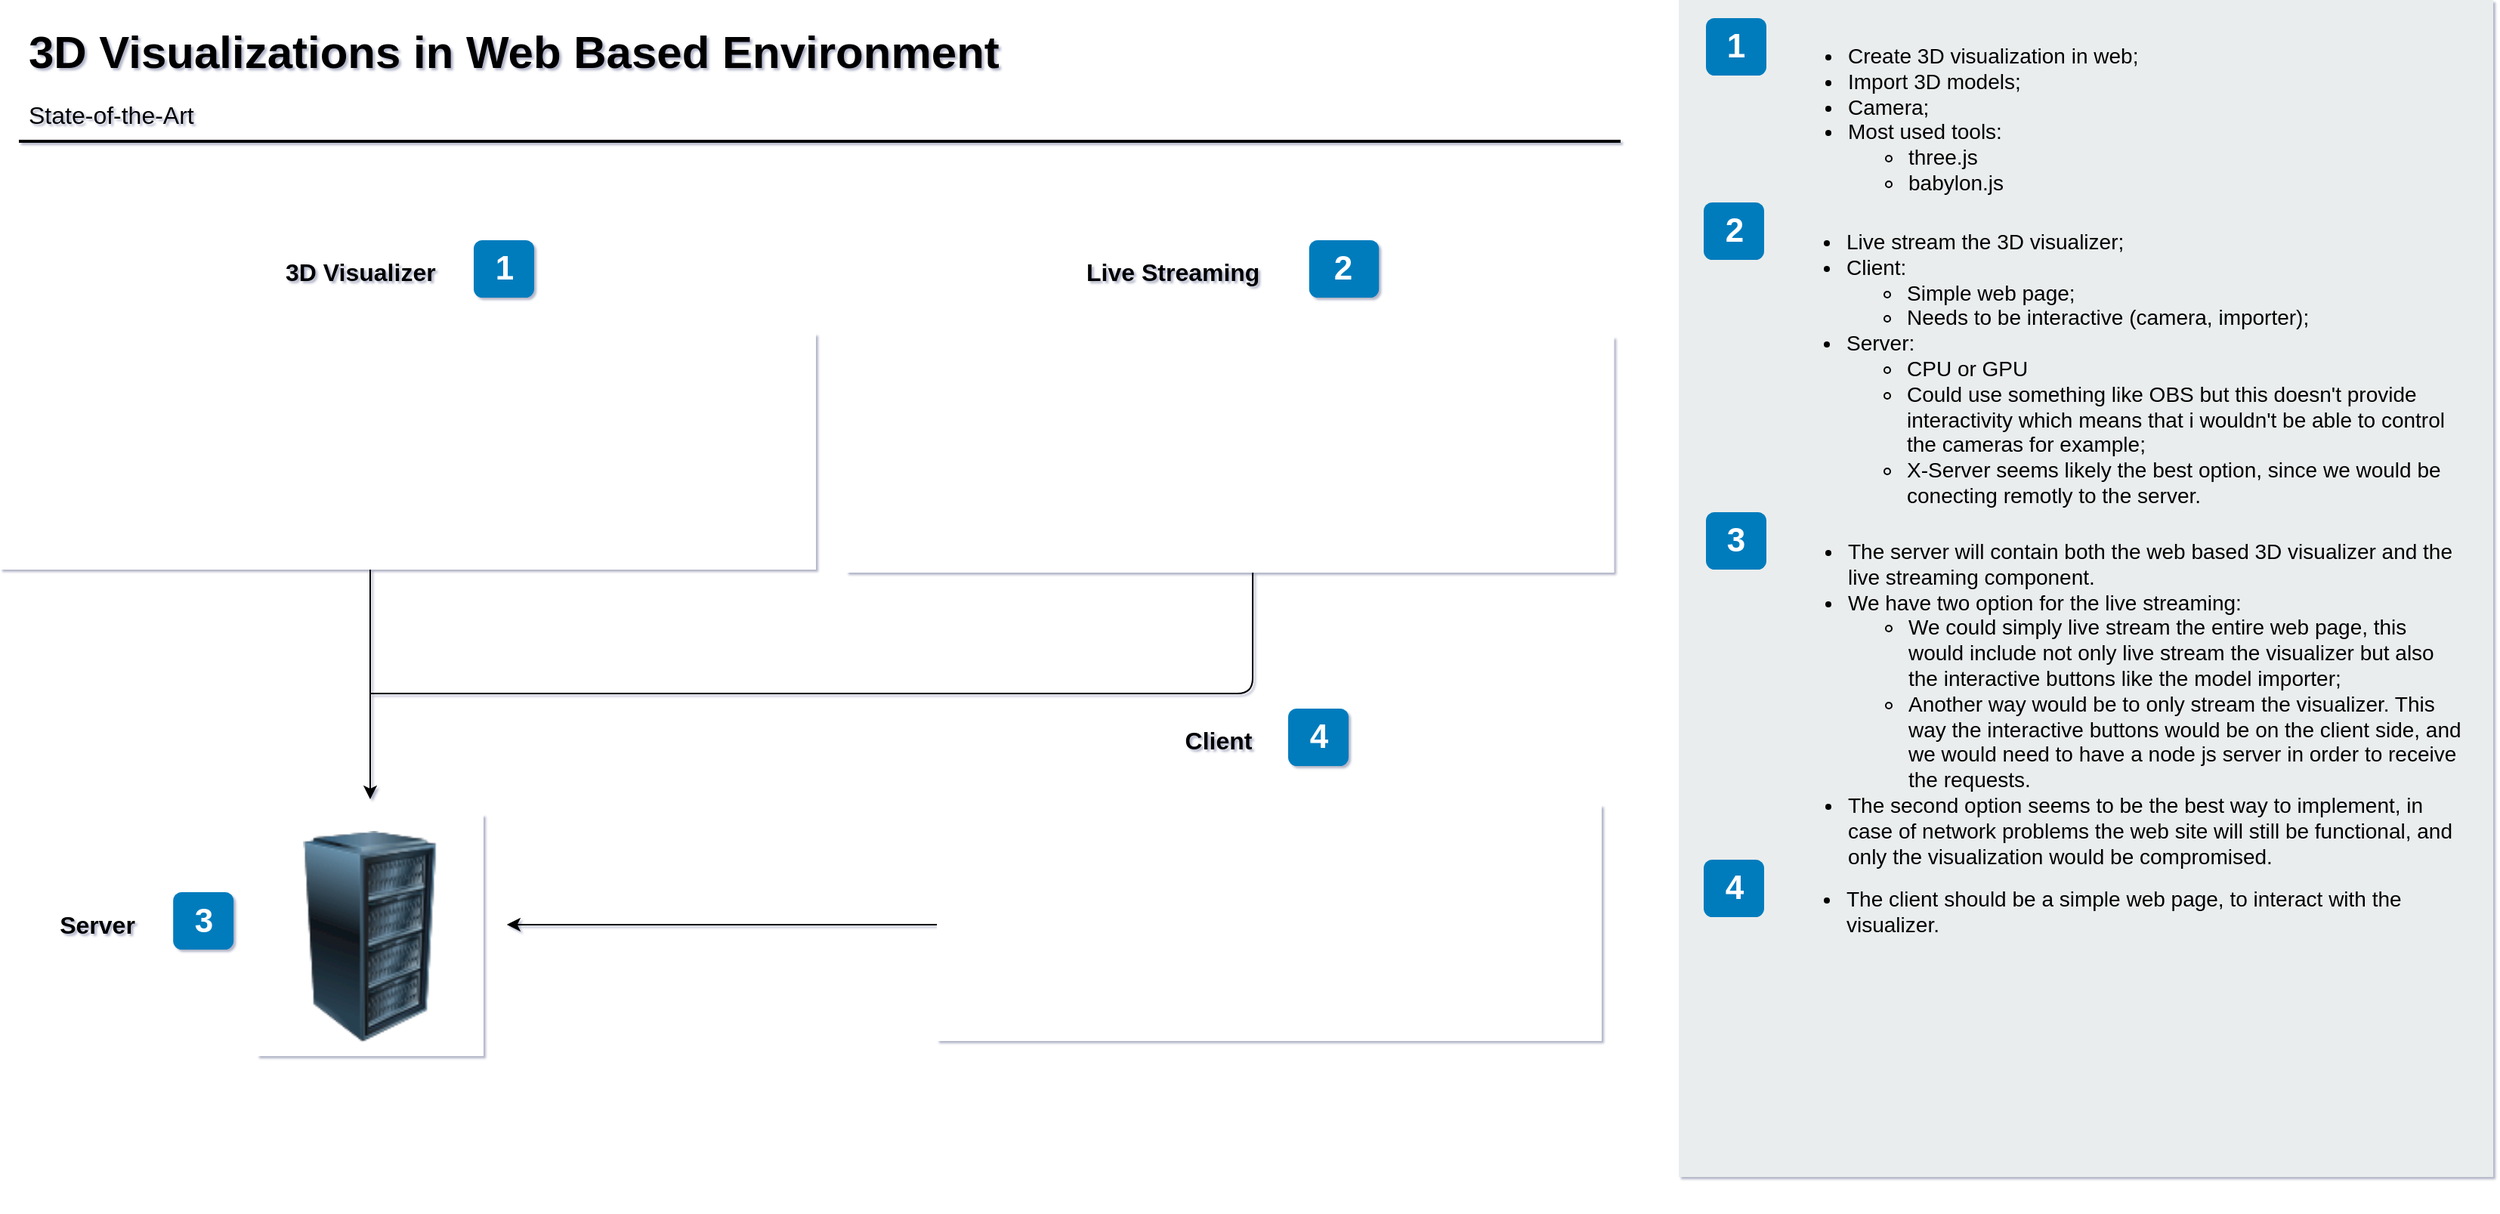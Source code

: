 <mxfile version="14.1.8" type="device" pages="7"><diagram id="Ht1M8jgEwFfnCIfOTk4-" name="State-of-the-Art"><mxGraphModel dx="1102" dy="816" grid="1" gridSize="10" guides="1" tooltips="1" connect="1" arrows="1" fold="1" page="1" pageScale="1" pageWidth="1169" pageHeight="827" math="0" shadow="1"><root><mxCell id="0"/><mxCell id="1" parent="0"/><mxCell id="L_StAnYlV9ODxHd24GCx-3" value="" style="group" parent="1" vertex="1" connectable="0"><mxGeometry x="600" y="210" width="510" height="333.63" as="geometry"/></mxCell><mxCell id="L_StAnYlV9ODxHd24GCx-17" value="" style="rounded=0;whiteSpace=wrap;html=1;strokeColor=none;" parent="L_StAnYlV9ODxHd24GCx-3" vertex="1"><mxGeometry y="63.75" width="508.141" height="156.25" as="geometry"/></mxCell><mxCell id="-QjtrjUzRDEMRZ5MF8oH-27" value="2" style="rounded=1;whiteSpace=wrap;html=1;fillColor=#007CBD;strokeColor=none;fontColor=#FFFFFF;fontStyle=1;fontSize=22;" parent="L_StAnYlV9ODxHd24GCx-3" vertex="1"><mxGeometry x="306.396" width="46.195" height="38" as="geometry"/></mxCell><mxCell id="SCVMTBWpLvtzJIhz15lM-2" value="&lt;span style=&quot;font-size: 16px;&quot;&gt;Live Streaming&lt;/span&gt;" style="text;html=1;resizable=0;points=[];autosize=1;align=left;verticalAlign=top;spacingTop=-4;fontSize=16;fontStyle=1" parent="L_StAnYlV9ODxHd24GCx-3" vertex="1"><mxGeometry x="157.419" y="9" width="130" height="20" as="geometry"/></mxCell><mxCell id="L_StAnYlV9ODxHd24GCx-26" value="" style="shape=image;verticalLabelPosition=bottom;labelBackgroundColor=#ffffff;verticalAlign=top;aspect=fixed;imageAspect=0;image=https://xpra.org/trac/export/14219/xpra/trunk/osx/background.png;" parent="L_StAnYlV9ODxHd24GCx-3" vertex="1"><mxGeometry x="279.53" y="86.71" width="102.37" height="102.37" as="geometry"/></mxCell><mxCell id="L_StAnYlV9ODxHd24GCx-27" value="" style="shape=image;verticalLabelPosition=bottom;labelBackgroundColor=#ffffff;verticalAlign=top;aspect=fixed;imageAspect=0;image=https://upload.wikimedia.org/wikipedia/en/thumb/5/51/Virtual_Network_Computing_%28logo%29.svg/1200px-Virtual_Network_Computing_%28logo%29.svg.png;" parent="L_StAnYlV9ODxHd24GCx-3" vertex="1"><mxGeometry x="390" y="97.45" width="97.33" height="85.35" as="geometry"/></mxCell><mxCell id="L_StAnYlV9ODxHd24GCx-51" value="" style="shape=image;verticalLabelPosition=bottom;labelBackgroundColor=#ffffff;verticalAlign=top;aspect=fixed;imageAspect=0;image=https://www.unixmen.com/wp-content/uploads/2017/02/ffmpeg-logo.png;" parent="L_StAnYlV9ODxHd24GCx-3" vertex="1"><mxGeometry x="119.53" y="100.96" width="160" height="81.84" as="geometry"/></mxCell><mxCell id="8xZInS3SpYYAkj6MytrL-1" value="" style="shape=image;verticalLabelPosition=bottom;labelBackgroundColor=#ffffff;verticalAlign=top;aspect=fixed;imageAspect=0;image=https://devopedia.org/images/article/39/4276.152.png;" parent="L_StAnYlV9ODxHd24GCx-3" vertex="1"><mxGeometry x="20" y="86.71" width="95" height="113.63" as="geometry"/></mxCell><mxCell id="-QjtrjUzRDEMRZ5MF8oH-47" value="3D Visualizations in Web Based Environment" style="text;html=1;resizable=0;points=[];autosize=1;align=left;verticalAlign=top;spacingTop=-4;fontSize=30;fontStyle=1" parent="1" vertex="1"><mxGeometry x="56.5" y="64.5" width="660" height="40" as="geometry"/></mxCell><mxCell id="-QjtrjUzRDEMRZ5MF8oH-48" value="State-of-the-Art&lt;br&gt;" style="text;html=1;resizable=0;points=[];autosize=1;align=left;verticalAlign=top;spacingTop=-4;fontSize=16;" parent="1" vertex="1"><mxGeometry x="56.5" y="114.5" width="120" height="20" as="geometry"/></mxCell><mxCell id="SCVMTBWpLvtzJIhz15lM-1" value="" style="line;strokeWidth=2;html=1;fontSize=14;" parent="1" vertex="1"><mxGeometry x="52.5" y="139.5" width="1060" height="10" as="geometry"/></mxCell><mxCell id="SCVMTBWpLvtzJIhz15lM-3" value="" style="edgeStyle=orthogonalEdgeStyle;html=1;endArrow=open;elbow=vertical;startArrow=none;endFill=0;strokeColor=#545B64;rounded=0;fontSize=14;" parent="1" edge="1"><mxGeometry width="100" relative="1" as="geometry"><mxPoint x="354.5" y="394.5" as="sourcePoint"/><mxPoint x="404.5" y="394.5" as="targetPoint"/></mxGeometry></mxCell><mxCell id="7OVz4w7n9kzEPWy-4BBC-3" value="" style="rounded=0;whiteSpace=wrap;html=1;fillColor=#EAEDED;fontSize=22;fontColor=#FFFFFF;strokeColor=none;labelBackgroundColor=none;" parent="1" vertex="1"><mxGeometry x="1151" y="51" width="539" height="779" as="geometry"/></mxCell><mxCell id="7OVz4w7n9kzEPWy-4BBC-4" value="1" style="rounded=1;whiteSpace=wrap;html=1;fillColor=#007CBD;strokeColor=none;fontColor=#FFFFFF;fontStyle=1;fontSize=22;labelBackgroundColor=none;" parent="1" vertex="1"><mxGeometry x="1169" y="63" width="40" height="38" as="geometry"/></mxCell><mxCell id="7OVz4w7n9kzEPWy-4BBC-5" value="2" style="rounded=1;whiteSpace=wrap;html=1;fillColor=#007CBD;strokeColor=none;fontColor=#FFFFFF;fontStyle=1;fontSize=22;labelBackgroundColor=none;" parent="1" vertex="1"><mxGeometry x="1167.5" y="185" width="40" height="38" as="geometry"/></mxCell><mxCell id="7OVz4w7n9kzEPWy-4BBC-13" value="&lt;ul&gt;&lt;li&gt;&lt;span&gt;Create 3D visualization in web;&lt;/span&gt;&lt;/li&gt;&lt;li&gt;&lt;span&gt;Import 3D models;&lt;/span&gt;&lt;/li&gt;&lt;li&gt;&lt;span&gt;Camera;&lt;/span&gt;&lt;/li&gt;&lt;li&gt;&lt;span&gt;Most used tools:&lt;/span&gt;&lt;/li&gt;&lt;ul&gt;&lt;li&gt;&lt;span&gt;three.js&lt;/span&gt;&lt;/li&gt;&lt;li&gt;&lt;span&gt;babylon.js&lt;/span&gt;&lt;/li&gt;&lt;/ul&gt;&lt;/ul&gt;" style="text;html=1;align=left;verticalAlign=top;spacingTop=-4;fontSize=14;labelBackgroundColor=none;whiteSpace=wrap;" parent="1" vertex="1"><mxGeometry x="1220.5" y="62.5" width="449" height="118" as="geometry"/></mxCell><mxCell id="7OVz4w7n9kzEPWy-4BBC-14" value="&lt;ul&gt;&lt;li&gt;&lt;span&gt;Live stream the 3D visualizer;&lt;/span&gt;&lt;/li&gt;&lt;li&gt;&lt;span&gt;Client:&lt;/span&gt;&lt;/li&gt;&lt;ul&gt;&lt;li&gt;&lt;span&gt;Simple web page;&lt;/span&gt;&lt;/li&gt;&lt;li&gt;Needs to be interactive (camera, importer);&lt;/li&gt;&lt;/ul&gt;&lt;li&gt;Server:&lt;/li&gt;&lt;ul&gt;&lt;li&gt;CPU or GPU&lt;/li&gt;&lt;li&gt;Could use something like OBS but this doesn't provide interactivity which means that i wouldn't be able to control the cameras for example;&lt;/li&gt;&lt;li&gt;X-Server seems likely the best option, since we would be conecting remotly to the server.&lt;/li&gt;&lt;/ul&gt;&lt;/ul&gt;" style="text;html=1;align=left;verticalAlign=top;spacingTop=-4;fontSize=14;labelBackgroundColor=none;whiteSpace=wrap;" parent="1" vertex="1"><mxGeometry x="1219.5" y="185.5" width="450" height="204.5" as="geometry"/></mxCell><mxCell id="L_StAnYlV9ODxHd24GCx-29" value="3" style="rounded=1;whiteSpace=wrap;html=1;fillColor=#007CBD;strokeColor=none;fontColor=#FFFFFF;fontStyle=1;fontSize=22;labelBackgroundColor=none;" parent="1" vertex="1"><mxGeometry x="1169" y="390" width="40" height="38" as="geometry"/></mxCell><mxCell id="L_StAnYlV9ODxHd24GCx-30" value="&lt;ul&gt;&lt;li&gt;The server will contain both the web based 3D visualizer and the live streaming component.&lt;/li&gt;&lt;li&gt;We have two option for the live streaming:&lt;/li&gt;&lt;ul&gt;&lt;li&gt;We could simply live stream the entire web page, this would include not only live stream the visualizer but also the interactive buttons like the model importer;&lt;/li&gt;&lt;li&gt;Another way would be to only stream the visualizer. This way the interactive buttons would be on the client side, and we would need to have a node js server in order to receive the requests.&lt;/li&gt;&lt;/ul&gt;&lt;li&gt;The second option seems to be the best way to implement, in case of network problems the web site will still be functional, and only the visualization would be compromised.&lt;/li&gt;&lt;/ul&gt;" style="text;html=1;align=left;verticalAlign=top;spacingTop=-4;fontSize=14;labelBackgroundColor=none;whiteSpace=wrap;" parent="1" vertex="1"><mxGeometry x="1221" y="390.5" width="450" height="229.5" as="geometry"/></mxCell><mxCell id="L_StAnYlV9ODxHd24GCx-31" value="" style="group" parent="1" vertex="1" connectable="0"><mxGeometry x="660" y="520" width="441.61" height="265.5" as="geometry"/></mxCell><mxCell id="L_StAnYlV9ODxHd24GCx-32" value="" style="rounded=0;whiteSpace=wrap;html=1;strokeColor=none;" parent="L_StAnYlV9ODxHd24GCx-31" vertex="1"><mxGeometry y="63.75" width="440" height="156.25" as="geometry"/></mxCell><mxCell id="L_StAnYlV9ODxHd24GCx-33" value="4" style="rounded=1;whiteSpace=wrap;html=1;fillColor=#007CBD;strokeColor=none;fontColor=#FFFFFF;fontStyle=1;fontSize=22;" parent="L_StAnYlV9ODxHd24GCx-31" vertex="1"><mxGeometry x="232.5" width="40" height="38" as="geometry"/></mxCell><mxCell id="L_StAnYlV9ODxHd24GCx-34" value="&lt;span style=&quot;font-size: 16px;&quot;&gt;Client&lt;/span&gt;" style="text;html=1;resizable=0;points=[];autosize=1;align=center;verticalAlign=top;spacingTop=-4;fontSize=16;fontStyle=1" parent="L_StAnYlV9ODxHd24GCx-31" vertex="1"><mxGeometry x="155.81" y="9" width="60" height="20" as="geometry"/></mxCell><mxCell id="L_StAnYlV9ODxHd24GCx-36" value="" style="shape=image;verticalLabelPosition=bottom;labelBackgroundColor=#ffffff;verticalAlign=top;aspect=fixed;imageAspect=0;image=https://xpra.org/trac/export/14219/xpra/trunk/osx/background.png;" parent="L_StAnYlV9ODxHd24GCx-31" vertex="1"><mxGeometry x="160.81" y="81.87" width="120" height="120" as="geometry"/></mxCell><mxCell id="L_StAnYlV9ODxHd24GCx-37" value="" style="shape=image;verticalLabelPosition=bottom;labelBackgroundColor=#ffffff;verticalAlign=top;aspect=fixed;imageAspect=0;image=https://upload.wikimedia.org/wikipedia/en/thumb/5/51/Virtual_Network_Computing_%28logo%29.svg/1200px-Virtual_Network_Computing_%28logo%29.svg.png;" parent="L_StAnYlV9ODxHd24GCx-31" vertex="1"><mxGeometry x="290" y="84.88" width="130" height="114" as="geometry"/></mxCell><mxCell id="L_StAnYlV9ODxHd24GCx-41" value="" style="shape=image;verticalLabelPosition=bottom;labelBackgroundColor=#ffffff;verticalAlign=top;aspect=fixed;imageAspect=0;image=https://upload.wikimedia.org/wikipedia/commons/thumb/6/61/HTML5_logo_and_wordmark.svg/1200px-HTML5_logo_and_wordmark.svg.png;" parent="L_StAnYlV9ODxHd24GCx-31" vertex="1"><mxGeometry x="30" y="84.88" width="107" height="107" as="geometry"/></mxCell><mxCell id="L_StAnYlV9ODxHd24GCx-42" value="4" style="rounded=1;whiteSpace=wrap;html=1;fillColor=#007CBD;strokeColor=none;fontColor=#FFFFFF;fontStyle=1;fontSize=22;labelBackgroundColor=none;" parent="1" vertex="1"><mxGeometry x="1167.5" y="620" width="40" height="38" as="geometry"/></mxCell><mxCell id="L_StAnYlV9ODxHd24GCx-43" value="&lt;ul&gt;&lt;li&gt;The client should be a simple web page, to interact with the visualizer.&lt;/li&gt;&lt;/ul&gt;" style="text;html=1;align=left;verticalAlign=top;spacingTop=-4;fontSize=14;labelBackgroundColor=none;whiteSpace=wrap;" parent="1" vertex="1"><mxGeometry x="1219.5" y="620.5" width="450" height="229.5" as="geometry"/></mxCell><mxCell id="L_StAnYlV9ODxHd24GCx-50" value="" style="group" parent="1" vertex="1" connectable="0"><mxGeometry x="40" y="210" width="540" height="218" as="geometry"/></mxCell><mxCell id="-QjtrjUzRDEMRZ5MF8oH-9" value="1" style="rounded=1;whiteSpace=wrap;html=1;fillColor=#007CBD;strokeColor=none;fontColor=#FFFFFF;fontStyle=1;fontSize=22;" parent="L_StAnYlV9ODxHd24GCx-50" vertex="1"><mxGeometry x="313.5" width="40" height="38" as="geometry"/></mxCell><mxCell id="-QjtrjUzRDEMRZ5MF8oH-49" value="3D Visualizer" style="text;html=1;resizable=0;points=[];autosize=1;align=left;verticalAlign=top;spacingTop=-4;fontSize=16;fontStyle=1" parent="L_StAnYlV9ODxHd24GCx-50" vertex="1"><mxGeometry x="186.5" y="9" width="110" height="20" as="geometry"/></mxCell><mxCell id="L_StAnYlV9ODxHd24GCx-44" value="" style="rounded=0;whiteSpace=wrap;html=1;strokeColor=none;" parent="L_StAnYlV9ODxHd24GCx-50" vertex="1"><mxGeometry y="61.75" width="540" height="156.25" as="geometry"/></mxCell><mxCell id="L_StAnYlV9ODxHd24GCx-45" value="" style="shape=image;verticalLabelPosition=bottom;labelBackgroundColor=#ffffff;verticalAlign=top;aspect=fixed;imageAspect=0;image=https://upload.wikimedia.org/wikipedia/commons/thumb/6/61/HTML5_logo_and_wordmark.svg/1200px-HTML5_logo_and_wordmark.svg.png;" parent="L_StAnYlV9ODxHd24GCx-50" vertex="1"><mxGeometry x="10" y="86.37" width="107" height="107" as="geometry"/></mxCell><mxCell id="L_StAnYlV9ODxHd24GCx-46" value="" style="shape=image;verticalLabelPosition=bottom;labelBackgroundColor=#ffffff;verticalAlign=top;aspect=fixed;imageAspect=0;image=https://upload.wikimedia.org/wikipedia/commons/thumb/2/25/WebGL_Logo.svg/1280px-WebGL_Logo.svg.png;" parent="L_StAnYlV9ODxHd24GCx-50" vertex="1"><mxGeometry x="117" y="110.13" width="142.58" height="59.5" as="geometry"/></mxCell><mxCell id="L_StAnYlV9ODxHd24GCx-47" value="" style="shape=image;verticalLabelPosition=bottom;labelBackgroundColor=#ffffff;verticalAlign=top;aspect=fixed;imageAspect=0;image=https://ingenuitysoftwarelabs.com/wp-content/uploads/2020/01/three-js-logo.png;" parent="L_StAnYlV9ODxHd24GCx-50" vertex="1"><mxGeometry x="273.5" y="79.59" width="115.4" height="128.32" as="geometry"/></mxCell><mxCell id="L_StAnYlV9ODxHd24GCx-48" value="" style="shape=image;verticalLabelPosition=bottom;labelBackgroundColor=#ffffff;verticalAlign=top;aspect=fixed;imageAspect=0;image=https://www.babylonjs.com/assets/logo-babylonjs-social-twitter.png;" parent="L_StAnYlV9ODxHd24GCx-50" vertex="1"><mxGeometry x="398.9" y="79.59" width="120.81" height="120.57" as="geometry"/></mxCell><mxCell id="L_StAnYlV9ODxHd24GCx-59" style="edgeStyle=orthogonalEdgeStyle;rounded=0;orthogonalLoop=1;jettySize=auto;html=1;fontSize=16;" parent="1" source="L_StAnYlV9ODxHd24GCx-32" target="L_StAnYlV9ODxHd24GCx-4" edge="1"><mxGeometry relative="1" as="geometry"><Array as="points"><mxPoint x="518" y="663"/><mxPoint x="518" y="663"/></Array></mxGeometry></mxCell><mxCell id="L_StAnYlV9ODxHd24GCx-62" value="" style="endArrow=none;html=1;fontSize=16;entryX=0.5;entryY=1;entryDx=0;entryDy=0;" parent="1" edge="1"><mxGeometry width="50" height="50" relative="1" as="geometry"><mxPoint x="285" y="510" as="sourcePoint"/><mxPoint x="869.07" y="430" as="targetPoint"/><Array as="points"><mxPoint x="869" y="510"/></Array></mxGeometry></mxCell><mxCell id="L_StAnYlV9ODxHd24GCx-66" style="edgeStyle=orthogonalEdgeStyle;rounded=0;orthogonalLoop=1;jettySize=auto;html=1;fontSize=16;" parent="1" source="L_StAnYlV9ODxHd24GCx-44" edge="1"><mxGeometry relative="1" as="geometry"><mxPoint x="285" y="580" as="targetPoint"/><Array as="points"><mxPoint x="285" y="540"/><mxPoint x="285" y="540"/></Array></mxGeometry></mxCell><mxCell id="L_StAnYlV9ODxHd24GCx-67" value="" style="group" parent="1" vertex="1" connectable="0"><mxGeometry x="80.0" y="590" width="295.41" height="160" as="geometry"/></mxCell><mxCell id="L_StAnYlV9ODxHd24GCx-65" value="" style="rounded=0;whiteSpace=wrap;html=1;strokeColor=none;" parent="L_StAnYlV9ODxHd24GCx-67" vertex="1"><mxGeometry x="130.0" width="150" height="160" as="geometry"/></mxCell><mxCell id="L_StAnYlV9ODxHd24GCx-4" value="&lt;b&gt;&lt;br&gt;&lt;/b&gt;" style="image;html=1;image=img/lib/clip_art/computers/Server_Rack_128x128.png" parent="L_StAnYlV9ODxHd24GCx-67" vertex="1"><mxGeometry x="114.6" y="11" width="180.81" height="140" as="geometry"/></mxCell><mxCell id="L_StAnYlV9ODxHd24GCx-9" value="3" style="rounded=1;whiteSpace=wrap;html=1;fillColor=#007CBD;strokeColor=none;fontColor=#FFFFFF;fontStyle=1;fontSize=22;" parent="L_StAnYlV9ODxHd24GCx-67" vertex="1"><mxGeometry x="74.6" y="51.5" width="40" height="38" as="geometry"/></mxCell><mxCell id="L_StAnYlV9ODxHd24GCx-10" value="Server" style="text;html=1;resizable=0;points=[];autosize=1;align=center;verticalAlign=top;spacingTop=-4;fontSize=16;fontStyle=1" parent="L_StAnYlV9ODxHd24GCx-67" vertex="1"><mxGeometry x="-10.81" y="60.5" width="70" height="20" as="geometry"/></mxCell></root></mxGraphModel></diagram><diagram name="System Architecture" id="HciIQEqFGohB1f3j6LjS"><mxGraphModel dx="1502" dy="816" grid="0" gridSize="10" guides="1" tooltips="1" connect="1" arrows="1" fold="1" page="0" pageScale="1" pageWidth="850" pageHeight="1100" background="none" math="0" shadow="0"><root><mxCell id="F1x-zf2ZtTtFN93dLqvY-0"/><mxCell id="F1x-zf2ZtTtFN93dLqvY-1" parent="F1x-zf2ZtTtFN93dLqvY-0"/><mxCell id="F1x-zf2ZtTtFN93dLqvY-2" value="" style="edgeStyle=orthogonalEdgeStyle;orthogonalLoop=1;jettySize=auto;html=1;fontFamily=Helvetica;fontColor=#007FFF;verticalAlign=bottom;" parent="F1x-zf2ZtTtFN93dLqvY-1" edge="1"><mxGeometry y="10" relative="1" as="geometry"><mxPoint x="520" y="171" as="targetPoint"/><mxPoint x="380" y="171" as="sourcePoint"/><mxPoint as="offset"/></mxGeometry></mxCell><mxCell id="F1x-zf2ZtTtFN93dLqvY-4" value="Video Stream" style="edgeStyle=orthogonalEdgeStyle;orthogonalLoop=1;jettySize=auto;html=1;fontFamily=Helvetica;fontColor=#007FFF;verticalAlign=top;" parent="F1x-zf2ZtTtFN93dLqvY-1" edge="1"><mxGeometry relative="1" as="geometry"><mxPoint x="380" y="185" as="targetPoint"/><mxPoint x="520" y="185" as="sourcePoint"/></mxGeometry></mxCell><mxCell id="F1x-zf2ZtTtFN93dLqvY-5" value="WebRTC &lt;br&gt;Peer Connection" style="edgeStyle=orthogonalEdgeStyle;orthogonalLoop=1;jettySize=auto;html=1;fontFamily=Helvetica;fontColor=#007FFF;verticalAlign=bottom;" parent="F1x-zf2ZtTtFN93dLqvY-1" edge="1"><mxGeometry relative="1" as="geometry"><mxPoint x="380" y="171" as="targetPoint"/><mxPoint x="520" y="171" as="sourcePoint"/></mxGeometry></mxCell><mxCell id="F1x-zf2ZtTtFN93dLqvY-6" value="" style="group;" parent="F1x-zf2ZtTtFN93dLqvY-1" vertex="1" connectable="0"><mxGeometry x="-40" y="120" width="120" height="120" as="geometry"/></mxCell><mxCell id="F1x-zf2ZtTtFN93dLqvY-7" value="" style="whiteSpace=wrap;html=1;" parent="F1x-zf2ZtTtFN93dLqvY-6" vertex="1"><mxGeometry width="120" height="120" as="geometry"/></mxCell><mxCell id="F1x-zf2ZtTtFN93dLqvY-8" value="" style="dashed=0;outlineConnect=0;html=1;align=center;labelPosition=center;verticalLabelPosition=bottom;verticalAlign=top;shape=mxgraph.weblogos.chrome;" parent="F1x-zf2ZtTtFN93dLqvY-6" vertex="1"><mxGeometry x="22.6" y="40" width="74.8" height="75.4" as="geometry"/></mxCell><mxCell id="F1x-zf2ZtTtFN93dLqvY-9" value="Client&amp;nbsp;&lt;br&gt;Web Browser&lt;br&gt;" style="text;html=1;strokeColor=none;fillColor=none;align=center;verticalAlign=middle;whiteSpace=wrap;" parent="F1x-zf2ZtTtFN93dLqvY-6" vertex="1"><mxGeometry x="10" y="10" width="100" height="20" as="geometry"/></mxCell><mxCell id="F1x-zf2ZtTtFN93dLqvY-43" value="" style="group;" parent="F1x-zf2ZtTtFN93dLqvY-1" vertex="1" connectable="0"><mxGeometry x="210" y="110" width="180" height="130" as="geometry"/></mxCell><mxCell id="F1x-zf2ZtTtFN93dLqvY-44" value="" style="ellipse;shape=cloud;whiteSpace=wrap;html=1;strokeColor=#666666;fillColor=#f5f5f5;fontFamily=Helvetica;fontColor=#333333;" parent="F1x-zf2ZtTtFN93dLqvY-43" vertex="1"><mxGeometry width="180" height="130" as="geometry"/></mxCell><mxCell id="F1x-zf2ZtTtFN93dLqvY-45" value="Signaling Server" style="text;html=1;strokeColor=none;fillColor=none;align=center;verticalAlign=middle;whiteSpace=wrap;" parent="F1x-zf2ZtTtFN93dLqvY-43" vertex="1"><mxGeometry x="40" y="55" width="100" height="20" as="geometry"/></mxCell><mxCell id="F1x-zf2ZtTtFN93dLqvY-40" style="edgeStyle=orthogonalEdgeStyle;orthogonalLoop=1;jettySize=auto;html=1;entryX=1;entryY=0.5;entryDx=0;entryDy=0;fontColor=#000000;" parent="F1x-zf2ZtTtFN93dLqvY-1" source="F1x-zf2ZtTtFN93dLqvY-35" target="F1x-zf2ZtTtFN93dLqvY-49" edge="1"><mxGeometry x="360" y="80" as="geometry"><mxPoint x="480" y="410" as="targetPoint"/></mxGeometry></mxCell><mxCell id="F1x-zf2ZtTtFN93dLqvY-48" value="" style="group;" parent="F1x-zf2ZtTtFN93dLqvY-1" vertex="1" connectable="0"><mxGeometry x="520" y="120" width="120" height="120" as="geometry"/></mxCell><mxCell id="F1x-zf2ZtTtFN93dLqvY-49" value="" style="whiteSpace=wrap;html=1;" parent="F1x-zf2ZtTtFN93dLqvY-48" vertex="1"><mxGeometry width="120" height="120" as="geometry"/></mxCell><mxCell id="F1x-zf2ZtTtFN93dLqvY-50" value="GStreamer WebRTC Application" style="text;html=1;strokeColor=none;fillColor=none;align=center;verticalAlign=middle;whiteSpace=wrap;" parent="F1x-zf2ZtTtFN93dLqvY-48" vertex="1"><mxGeometry x="10" y="10" width="100" height="100" as="geometry"/></mxCell><mxCell id="4Dbbob8ClhIAJvsi7LUo-0" value="" style="group" parent="F1x-zf2ZtTtFN93dLqvY-1" vertex="1" connectable="0"><mxGeometry x="720" y="120" width="120" height="120" as="geometry"/></mxCell><mxCell id="F1x-zf2ZtTtFN93dLqvY-35" value="" style="whiteSpace=wrap;html=1;" parent="4Dbbob8ClhIAJvsi7LUo-0" vertex="1"><mxGeometry width="120" height="120" as="geometry"/></mxCell><mxCell id="F1x-zf2ZtTtFN93dLqvY-36" value="Application to stream" style="text;html=1;strokeColor=none;fillColor=none;align=center;verticalAlign=middle;whiteSpace=wrap;" parent="4Dbbob8ClhIAJvsi7LUo-0" vertex="1"><mxGeometry x="10" y="10" width="100" height="30" as="geometry"/></mxCell><mxCell id="Wp6GZrFo0Tn4h-AUh4UR-0" value="" style="shape=image;verticalLabelPosition=bottom;labelBackgroundColor=#ffffff;verticalAlign=top;aspect=fixed;imageAspect=0;image=https://ingenuitysoftwarelabs.com/wp-content/uploads/2020/01/three-js-logo.png;" parent="4Dbbob8ClhIAJvsi7LUo-0" vertex="1"><mxGeometry x="28.53" y="49.16" width="62.95" height="70" as="geometry"/></mxCell><mxCell id="4Dbbob8ClhIAJvsi7LUo-1" value="" style="edgeStyle=orthogonalEdgeStyle;orthogonalLoop=1;jettySize=auto;html=1;fontFamily=Helvetica;fontColor=#007FFF;verticalAlign=bottom;" parent="F1x-zf2ZtTtFN93dLqvY-1" edge="1"><mxGeometry y="10" relative="1" as="geometry"><mxPoint x="220" y="172.5" as="targetPoint"/><mxPoint x="80" y="172.5" as="sourcePoint"/><mxPoint as="offset"/></mxGeometry></mxCell><mxCell id="4Dbbob8ClhIAJvsi7LUo-2" value="Video Stream" style="edgeStyle=orthogonalEdgeStyle;orthogonalLoop=1;jettySize=auto;html=1;fontFamily=Helvetica;fontColor=#007FFF;verticalAlign=top;" parent="F1x-zf2ZtTtFN93dLqvY-1" edge="1"><mxGeometry relative="1" as="geometry"><mxPoint x="80" y="186.5" as="targetPoint"/><mxPoint x="220" y="186.5" as="sourcePoint"/></mxGeometry></mxCell><mxCell id="4Dbbob8ClhIAJvsi7LUo-3" value="WebRTC &lt;br&gt;Peer Connection" style="edgeStyle=orthogonalEdgeStyle;orthogonalLoop=1;jettySize=auto;html=1;fontFamily=Helvetica;fontColor=#007FFF;verticalAlign=bottom;" parent="F1x-zf2ZtTtFN93dLqvY-1" edge="1"><mxGeometry relative="1" as="geometry"><mxPoint x="80" y="172.5" as="targetPoint"/><mxPoint x="220" y="172.5" as="sourcePoint"/></mxGeometry></mxCell><mxCell id="4Dbbob8ClhIAJvsi7LUo-15" value="" style="image;html=1;image=img/lib/clip_art/networking/Firewall_02_128x128.png;fillColor=#FAC8C8;" parent="F1x-zf2ZtTtFN93dLqvY-1" vertex="1"><mxGeometry x="80" y="410" width="100" height="120" as="geometry"/></mxCell><mxCell id="4Dbbob8ClhIAJvsi7LUo-20" style="edgeStyle=orthogonalEdgeStyle;rounded=1;orthogonalLoop=1;jettySize=auto;html=1;entryX=0.5;entryY=0;entryDx=0;entryDy=0;entryPerimeter=0;" parent="F1x-zf2ZtTtFN93dLqvY-1" source="F1x-zf2ZtTtFN93dLqvY-7" target="4Dbbob8ClhIAJvsi7LUo-19" edge="1"><mxGeometry relative="1" as="geometry"/></mxCell><mxCell id="4Dbbob8ClhIAJvsi7LUo-23" value="" style="group" parent="F1x-zf2ZtTtFN93dLqvY-1" vertex="1" connectable="0"><mxGeometry x="-19" y="309" width="78" height="53" as="geometry"/></mxCell><mxCell id="4Dbbob8ClhIAJvsi7LUo-19" value="" style="shape=mxgraph.cisco.routers.router;html=1;pointerEvents=1;dashed=0;fillColor=#bac8d3;strokeColor=#23445d;strokeWidth=2;verticalLabelPosition=bottom;verticalAlign=top;align=center;outlineConnect=0;" parent="4Dbbob8ClhIAJvsi7LUo-23" vertex="1"><mxGeometry width="78" height="53" as="geometry"/></mxCell><mxCell id="4Dbbob8ClhIAJvsi7LUo-22" value="NAT" style="text;html=1;strokeColor=none;align=center;verticalAlign=middle;whiteSpace=wrap;rounded=0;fontColor=#FFFFFF;fontStyle=1" parent="4Dbbob8ClhIAJvsi7LUo-23" vertex="1"><mxGeometry x="19" y="33" width="40" height="20" as="geometry"/></mxCell><mxCell id="4Dbbob8ClhIAJvsi7LUo-24" value="" style="image;html=1;image=img/lib/clip_art/networking/Firewall_02_128x128.png;fillColor=#FAC8C8;textDirection=ltr;labelPosition=center;verticalLabelPosition=top;align=center;verticalAlign=bottom;direction=east;flipV=0;flipH=1;" parent="F1x-zf2ZtTtFN93dLqvY-1" vertex="1"><mxGeometry x="420" y="410" width="100" height="120" as="geometry"/></mxCell><mxCell id="4Dbbob8ClhIAJvsi7LUo-25" style="edgeStyle=orthogonalEdgeStyle;rounded=1;orthogonalLoop=1;jettySize=auto;html=1;entryX=0.5;entryY=0;entryDx=0;entryDy=0;entryPerimeter=0;" parent="F1x-zf2ZtTtFN93dLqvY-1" target="4Dbbob8ClhIAJvsi7LUo-27" edge="1"><mxGeometry relative="1" as="geometry"><mxPoint x="579" y="240" as="sourcePoint"/></mxGeometry></mxCell><mxCell id="4Dbbob8ClhIAJvsi7LUo-26" value="" style="group" parent="F1x-zf2ZtTtFN93dLqvY-1" vertex="1" connectable="0"><mxGeometry x="540" y="309" width="78" height="53" as="geometry"/></mxCell><mxCell id="4Dbbob8ClhIAJvsi7LUo-27" value="" style="shape=mxgraph.cisco.routers.router;html=1;pointerEvents=1;dashed=0;fillColor=#bac8d3;strokeColor=#23445d;strokeWidth=2;verticalLabelPosition=bottom;verticalAlign=top;align=center;outlineConnect=0;" parent="4Dbbob8ClhIAJvsi7LUo-26" vertex="1"><mxGeometry width="78" height="53" as="geometry"/></mxCell><mxCell id="4Dbbob8ClhIAJvsi7LUo-28" value="NAT" style="text;html=1;strokeColor=none;align=center;verticalAlign=middle;whiteSpace=wrap;rounded=0;fontColor=#FFFFFF;fontStyle=1" parent="4Dbbob8ClhIAJvsi7LUo-26" vertex="1"><mxGeometry x="19" y="33" width="40" height="20" as="geometry"/></mxCell><mxCell id="4Dbbob8ClhIAJvsi7LUo-29" value="" style="aspect=fixed;perimeter=ellipsePerimeter;html=1;align=center;shadow=0;dashed=0;spacingTop=3;image;image=img/lib/active_directory/generic_server.svg;fillColor=none;fontColor=#FFFFFF;" parent="F1x-zf2ZtTtFN93dLqvY-1" vertex="1"><mxGeometry x="258" y="510" width="84" height="150" as="geometry"/></mxCell><mxCell id="4Dbbob8ClhIAJvsi7LUo-30" value="STUN Server" style="text;html=1;strokeColor=none;fillColor=none;align=center;verticalAlign=middle;whiteSpace=wrap;rounded=0;fontColor=#FFFFFF;fontStyle=1" parent="F1x-zf2ZtTtFN93dLqvY-1" vertex="1"><mxGeometry x="290" y="573" width="50" height="30" as="geometry"/></mxCell><mxCell id="4Dbbob8ClhIAJvsi7LUo-32" value="" style="endArrow=classic;html=1;fontColor=#FFFFFF;exitX=0.5;exitY=1;exitDx=0;exitDy=0;entryX=0;entryY=0.5;entryDx=0;entryDy=0;startArrow=classic;startFill=1;" parent="F1x-zf2ZtTtFN93dLqvY-1" source="4Dbbob8ClhIAJvsi7LUo-22" target="4Dbbob8ClhIAJvsi7LUo-29" edge="1"><mxGeometry width="50" height="50" relative="1" as="geometry"><mxPoint x="11" y="362" as="sourcePoint"/><mxPoint x="249" y="585" as="targetPoint"/></mxGeometry></mxCell><mxCell id="4Dbbob8ClhIAJvsi7LUo-34" value="" style="endArrow=classic;html=1;fontColor=#FFFFFF;exitX=0.5;exitY=1;exitDx=0;exitDy=0;entryX=1;entryY=0.5;entryDx=0;entryDy=0;startArrow=classic;startFill=1;" parent="F1x-zf2ZtTtFN93dLqvY-1" source="4Dbbob8ClhIAJvsi7LUo-28" target="4Dbbob8ClhIAJvsi7LUo-30" edge="1"><mxGeometry width="50" height="50" relative="1" as="geometry"><mxPoint x="300" y="363.53" as="sourcePoint"/><mxPoint x="344" y="580" as="targetPoint"/></mxGeometry></mxCell></root></mxGraphModel></diagram><diagram id="nFTA6BjN_MNdYAGL3dRh" name="Server Backend System Architecture"><mxGraphModel dx="1102" dy="816" grid="0" gridSize="10" guides="1" tooltips="1" connect="1" arrows="1" fold="1" page="1" pageScale="1" pageWidth="850" pageHeight="1100" background="none" math="0" shadow="0"><root><mxCell id="j9uW1sz84r57JMvPxTla-0"/><mxCell id="j9uW1sz84r57JMvPxTla-1" parent="j9uW1sz84r57JMvPxTla-0"/><mxCell id="JxE47RKXhniYWhYY2ZWj-90" value="" style="edgeStyle=orthogonalEdgeStyle;orthogonalLoop=1;jettySize=auto;html=1;fontFamily=Helvetica;fontColor=#007FFF;verticalAlign=bottom;" parent="j9uW1sz84r57JMvPxTla-1" edge="1"><mxGeometry y="10" relative="1" as="geometry"><mxPoint x="350" y="161" as="targetPoint"/><mxPoint x="210" y="161" as="sourcePoint"/><mxPoint as="offset"/></mxGeometry></mxCell><mxCell id="JxE47RKXhniYWhYY2ZWj-78" value="WebRTC&lt;br&gt;Peer Connection" style="edgeStyle=orthogonalEdgeStyle;orthogonalLoop=1;jettySize=auto;html=1;entryX=0.5;entryY=0;entryDx=0;entryDy=0;fontFamily=Helvetica;fontColor=#007FFF;horizontal=0;align=center;verticalAlign=middle;" parent="j9uW1sz84r57JMvPxTla-1" edge="1"><mxGeometry y="-21" relative="1" as="geometry"><mxPoint x="121" y="230" as="sourcePoint"/><mxPoint x="121" y="350" as="targetPoint"/><mxPoint as="offset"/></mxGeometry></mxCell><mxCell id="JxE47RKXhniYWhYY2ZWj-81" value="Video Stream" style="edgeStyle=orthogonalEdgeStyle;orthogonalLoop=1;jettySize=auto;html=1;fontFamily=Helvetica;fontColor=#007FFF;verticalAlign=top;" parent="j9uW1sz84r57JMvPxTla-1" edge="1"><mxGeometry relative="1" as="geometry"><mxPoint x="210" y="175" as="targetPoint"/><mxPoint x="350" y="175" as="sourcePoint"/></mxGeometry></mxCell><mxCell id="JxE47RKXhniYWhYY2ZWj-77" value="WebRTC &lt;br&gt;Peer Connection" style="edgeStyle=orthogonalEdgeStyle;orthogonalLoop=1;jettySize=auto;html=1;fontFamily=Helvetica;fontColor=#007FFF;verticalAlign=bottom;" parent="j9uW1sz84r57JMvPxTla-1" edge="1"><mxGeometry relative="1" as="geometry"><mxPoint x="210" y="161" as="targetPoint"/><mxPoint x="350" y="161" as="sourcePoint"/></mxGeometry></mxCell><mxCell id="JxE47RKXhniYWhYY2ZWj-7" value="" style="group;" parent="j9uW1sz84r57JMvPxTla-1" vertex="1" connectable="0"><mxGeometry x="70" y="350" width="120" height="120" as="geometry"/></mxCell><mxCell id="JxE47RKXhniYWhYY2ZWj-4" value="" style="whiteSpace=wrap;html=1;" parent="JxE47RKXhniYWhYY2ZWj-7" vertex="1"><mxGeometry width="120" height="120" as="geometry"/></mxCell><mxCell id="JxE47RKXhniYWhYY2ZWj-5" value="" style="dashed=0;outlineConnect=0;html=1;align=center;labelPosition=center;verticalLabelPosition=bottom;verticalAlign=top;shape=mxgraph.weblogos.chrome;" parent="JxE47RKXhniYWhYY2ZWj-7" vertex="1"><mxGeometry x="22.6" y="40" width="74.8" height="75.4" as="geometry"/></mxCell><mxCell id="JxE47RKXhniYWhYY2ZWj-6" value="Client&amp;nbsp;&lt;br&gt;Web Browser&lt;br&gt;" style="text;html=1;strokeColor=none;fillColor=none;align=center;verticalAlign=middle;whiteSpace=wrap;" parent="JxE47RKXhniYWhYY2ZWj-7" vertex="1"><mxGeometry x="10" y="10" width="100" height="20" as="geometry"/></mxCell><mxCell id="JxE47RKXhniYWhYY2ZWj-71" value="" style="group;" parent="j9uW1sz84r57JMvPxTla-1" vertex="1" connectable="0"><mxGeometry x="40" y="100" width="180" height="130" as="geometry"/></mxCell><mxCell id="JxE47RKXhniYWhYY2ZWj-69" value="" style="ellipse;shape=cloud;whiteSpace=wrap;html=1;strokeColor=#666666;fillColor=#f5f5f5;fontFamily=Helvetica;fontColor=#333333;" parent="JxE47RKXhniYWhYY2ZWj-71" vertex="1"><mxGeometry width="180" height="130" as="geometry"/></mxCell><mxCell id="JxE47RKXhniYWhYY2ZWj-70" value="Signaling Server" style="text;html=1;strokeColor=none;fillColor=none;align=center;verticalAlign=middle;whiteSpace=wrap;" parent="JxE47RKXhniYWhYY2ZWj-71" vertex="1"><mxGeometry x="40" y="55" width="100" height="20" as="geometry"/></mxCell><mxCell id="JxE47RKXhniYWhYY2ZWj-76" style="edgeStyle=orthogonalEdgeStyle;orthogonalLoop=1;jettySize=auto;html=1;fontFamily=Helvetica;fontColor=#007FFF;" parent="j9uW1sz84r57JMvPxTla-1" edge="1"><mxGeometry relative="1" as="geometry"><mxPoint x="121" y="349" as="sourcePoint"/><mxPoint x="121" y="229" as="targetPoint"/></mxGeometry></mxCell><mxCell id="JxE47RKXhniYWhYY2ZWj-83" value="Video Stream" style="edgeStyle=orthogonalEdgeStyle;orthogonalLoop=1;jettySize=auto;html=1;fontFamily=Helvetica;fontColor=#007FFF;horizontal=0;verticalAlign=middle;align=center;" parent="j9uW1sz84r57JMvPxTla-1" edge="1"><mxGeometry y="10" relative="1" as="geometry"><mxPoint x="140" y="230" as="sourcePoint"/><mxPoint x="140" y="350" as="targetPoint"/><mxPoint as="offset"/></mxGeometry></mxCell><mxCell id="JxE47RKXhniYWhYY2ZWj-16" value="" style="group;" parent="j9uW1sz84r57JMvPxTla-1" vertex="1" connectable="0"><mxGeometry x="650" y="350" width="120" height="120" as="geometry"/></mxCell><mxCell id="JxE47RKXhniYWhYY2ZWj-17" value="" style="whiteSpace=wrap;html=1;" parent="JxE47RKXhniYWhYY2ZWj-16" vertex="1"><mxGeometry width="120" height="120" as="geometry"/></mxCell><mxCell id="JxE47RKXhniYWhYY2ZWj-18" value="Application" style="text;html=1;strokeColor=none;fillColor=none;align=center;verticalAlign=middle;whiteSpace=wrap;" parent="JxE47RKXhniYWhYY2ZWj-16" vertex="1"><mxGeometry x="10" y="10" width="100" height="100" as="geometry"/></mxCell><mxCell id="JxE47RKXhniYWhYY2ZWj-26" style="edgeStyle=orthogonalEdgeStyle;orthogonalLoop=1;jettySize=auto;html=1;entryX=0.5;entryY=1;entryDx=0;entryDy=0;fontColor=#000000;" parent="j9uW1sz84r57JMvPxTla-1" source="JxE47RKXhniYWhYY2ZWj-17" target="JxE47RKXhniYWhYY2ZWj-20" edge="1"><mxGeometry x="360" y="80" as="geometry"/></mxCell><mxCell id="JxE47RKXhniYWhYY2ZWj-27" style="edgeStyle=orthogonalEdgeStyle;orthogonalLoop=1;jettySize=auto;html=1;entryX=0.5;entryY=0;entryDx=0;entryDy=0;fontColor=#000000;" parent="j9uW1sz84r57JMvPxTla-1" source="JxE47RKXhniYWhYY2ZWj-20" target="JxE47RKXhniYWhYY2ZWj-17" edge="1"><mxGeometry x="360" y="80" as="geometry"/></mxCell><mxCell id="JxE47RKXhniYWhYY2ZWj-33" style="edgeStyle=orthogonalEdgeStyle;orthogonalLoop=1;jettySize=auto;html=1;entryX=0;entryY=0.5;entryDx=0;entryDy=0;fontColor=#000000;" parent="j9uW1sz84r57JMvPxTla-1" source="JxE47RKXhniYWhYY2ZWj-29" target="JxE47RKXhniYWhYY2ZWj-17" edge="1"><mxGeometry x="360" y="80" as="geometry"/></mxCell><mxCell id="JxE47RKXhniYWhYY2ZWj-34" style="edgeStyle=orthogonalEdgeStyle;orthogonalLoop=1;jettySize=auto;html=1;entryX=1;entryY=0.5;entryDx=0;entryDy=0;fontColor=#000000;" parent="j9uW1sz84r57JMvPxTla-1" source="JxE47RKXhniYWhYY2ZWj-17" target="JxE47RKXhniYWhYY2ZWj-29" edge="1"><mxGeometry x="360" y="80" as="geometry"/></mxCell><mxCell id="JxE47RKXhniYWhYY2ZWj-51" value="" style="group;" parent="j9uW1sz84r57JMvPxTla-1" vertex="1" connectable="0"><mxGeometry x="650" y="80" width="120" height="120" as="geometry"/></mxCell><mxCell id="JxE47RKXhniYWhYY2ZWj-20" value="" style="whiteSpace=wrap;html=1;" parent="JxE47RKXhniYWhYY2ZWj-51" vertex="1"><mxGeometry width="120" height="120" as="geometry"/></mxCell><mxCell id="JxE47RKXhniYWhYY2ZWj-21" value="NVIDIA GPU" style="text;html=1;strokeColor=none;fillColor=none;align=center;verticalAlign=middle;whiteSpace=wrap;" parent="JxE47RKXhniYWhYY2ZWj-51" vertex="1"><mxGeometry x="10" y="10" width="100" height="20" as="geometry"/></mxCell><mxCell id="JxE47RKXhniYWhYY2ZWj-46" value="" style="group;fillColor=#f5f5f5;strokeColor=#666666;fontColor=#333333;" parent="JxE47RKXhniYWhYY2ZWj-51" vertex="1" connectable="0"><mxGeometry x="12.5" y="40" width="95" height="70" as="geometry"/></mxCell><mxCell id="JxE47RKXhniYWhYY2ZWj-47" value="" style="whiteSpace=wrap;html=1;fillColor=#f5f5f5;strokeColor=#666666;fontColor=#333333;" parent="JxE47RKXhniYWhYY2ZWj-46" vertex="1"><mxGeometry width="95" height="70" as="geometry"/></mxCell><mxCell id="JxE47RKXhniYWhYY2ZWj-49" value="" style="group;fillColor=#f5f5f5;strokeColor=#666666;fontColor=#333333;" parent="JxE47RKXhniYWhYY2ZWj-46" vertex="1" connectable="0"><mxGeometry x="7.5" y="5.83" width="80" height="60" as="geometry"/></mxCell><mxCell id="JxE47RKXhniYWhYY2ZWj-50" value="" style="whiteSpace=wrap;html=1;fillColor=#f5f5f5;strokeColor=#666666;fontColor=#333333;" parent="JxE47RKXhniYWhYY2ZWj-49" vertex="1"><mxGeometry width="80" height="60" as="geometry"/></mxCell><mxCell id="JxE47RKXhniYWhYY2ZWj-42" value="" style="shape=image;verticalLabelPosition=bottom;labelBackgroundColor=#ffffff;verticalAlign=top;aspect=fixed;imageAspect=0;image=https://cdn.iconscout.com/icon/free/png-512/nvidia-3-722725.png;" parent="JxE47RKXhniYWhYY2ZWj-49" vertex="1"><mxGeometry x="10" y="-0.83" width="60" height="60" as="geometry"/></mxCell><mxCell id="Co1oU5Om_FochGdSI0SA-12" style="edgeStyle=orthogonalEdgeStyle;rounded=0;orthogonalLoop=1;jettySize=auto;html=1;entryX=0.329;entryY=1.013;entryDx=0;entryDy=0;entryPerimeter=0;" parent="j9uW1sz84r57JMvPxTla-1" source="JxE47RKXhniYWhYY2ZWj-29" target="Co1oU5Om_FochGdSI0SA-1" edge="1"><mxGeometry relative="1" as="geometry"/></mxCell><mxCell id="JxE47RKXhniYWhYY2ZWj-29" value="" style="whiteSpace=wrap;html=1;" parent="j9uW1sz84r57JMvPxTla-1" vertex="1"><mxGeometry x="360" y="350" width="120" height="120" as="geometry"/></mxCell><mxCell id="JxE47RKXhniYWhYY2ZWj-30" value="X11 Server" style="text;html=1;strokeColor=none;fillColor=none;align=center;verticalAlign=middle;whiteSpace=wrap;" parent="j9uW1sz84r57JMvPxTla-1" vertex="1"><mxGeometry x="370" y="360" width="100" height="20" as="geometry"/></mxCell><mxCell id="JxE47RKXhniYWhYY2ZWj-31" value="DISPLAY :1" style="text;html=1;strokeColor=none;fillColor=none;align=center;verticalAlign=middle;whiteSpace=wrap;" parent="j9uW1sz84r57JMvPxTla-1" vertex="1"><mxGeometry x="370" y="400" width="100" height="20" as="geometry"/></mxCell><mxCell id="Co1oU5Om_FochGdSI0SA-10" value="" style="group" parent="j9uW1sz84r57JMvPxTla-1" vertex="1" connectable="0"><mxGeometry x="350" y="50" width="210" height="230" as="geometry"/></mxCell><mxCell id="Co1oU5Om_FochGdSI0SA-1" value="&lt;span style=&quot;color: rgba(0 , 0 , 0 , 0) ; font-family: monospace ; font-size: 0px&quot;&gt;%3CmxGraphModel%3E%3Croot%3E%3CmxCell%20id%3D%220%22%2F%3E%3CmxCell%20id%3D%221%22%20parent%3D%220%22%2F%3E%3CmxCell%20id%3D%222%22%20value%3D%22%22%20style%3D%22group%22%20vertex%3D%221%22%20connectable%3D%220%22%20parent%3D%221%22%3E%3CmxGeometry%20x%3D%22360%22%20y%3D%2280%22%20width%3D%22120%22%20height%3D%22140%22%20as%3D%22geometry%22%2F%3E%3C%2FmxCell%3E%3CmxCell%20id%3D%223%22%20value%3D%22%22%20style%3D%22rounded%3D0%3BwhiteSpace%3Dwrap%3Bhtml%3D1%3B%22%20vertex%3D%221%22%20parent%3D%222%22%3E%3CmxGeometry%20width%3D%22120%22%20height%3D%22120%22%20as%3D%22geometry%22%2F%3E%3C%2FmxCell%3E%3CmxCell%20id%3D%224%22%20value%3D%22GStreamer%20Pipeline%22%20style%3D%22text%3Bhtml%3D1%3BstrokeColor%3Dnone%3BfillColor%3Dnone%3Balign%3Dcenter%3BverticalAlign%3Dmiddle%3BwhiteSpace%3Dwrap%3Brounded%3D0%3B%22%20vertex%3D%221%22%20parent%3D%222%22%3E%3CmxGeometry%20x%3D%2210%22%20y%3D%2210%22%20width%3D%22100%22%20height%3D%2220%22%20as%3D%22geometry%22%2F%3E%3C%2FmxCell%3E%3CmxCell%20id%3D%225%22%20value%3D%22%22%20style%3D%22group%3BfillColor%3D%23d5e8d4%3BstrokeColor%3D%2382b366%3BfontColor%3D%23FFFFFF%3B%22%20vertex%3D%221%22%20connectable%3D%220%22%20parent%3D%222%22%3E%3CmxGeometry%20x%3D%2212.5%22%20y%3D%2240%22%20width%3D%2295%22%20height%3D%2270%22%20as%3D%22geometry%22%2F%3E%3C%2FmxCell%3E%3CmxCell%20id%3D%226%22%20value%3D%22%22%20style%3D%22rounded%3D0%3BwhiteSpace%3Dwrap%3Bhtml%3D1%3BfillColor%3D%23d5e8d4%3BstrokeColor%3D%2382b366%3B%22%20vertex%3D%221%22%20parent%3D%225%22%3E%3CmxGeometry%20width%3D%2295%22%20height%3D%2270%22%20as%3D%22geometry%22%2F%3E%3C%2FmxCell%3E%3CmxCell%20id%3D%227%22%20value%3D%22NVENC%20to%20H.264%22%20style%3D%22text%3Bhtml%3D1%3BstrokeColor%3Dnone%3BfillColor%3Dnone%3Balign%3Dcenter%3BverticalAlign%3Dmiddle%3BwhiteSpace%3Dwrap%3Brounded%3D0%3B%22%20vertex%3D%221%22%20parent%3D%225%22%3E%3CmxGeometry%20x%3D%227.917%22%20y%3D%225.833%22%20width%3D%2279.167%22%20height%3D%2258.333%22%20as%3D%22geometry%22%2F%3E%3C%2FmxCell%3E%3C%2Froot%3E%3C%2FmxGraphModel%3E&lt;/span&gt;" style="whiteSpace=wrap;html=1;strokeColor=#3399FF;" parent="Co1oU5Om_FochGdSI0SA-10" vertex="1"><mxGeometry width="210" height="230" as="geometry"/></mxCell><mxCell id="Co1oU5Om_FochGdSI0SA-9" value="GStreamer WebRTC App" style="whiteSpace=wrap;html=1;verticalAlign=top;" parent="Co1oU5Om_FochGdSI0SA-10" vertex="1"><mxGeometry x="10" y="10" width="150" height="160" as="geometry"/></mxCell><mxCell id="Co1oU5Om_FochGdSI0SA-2" value="&lt;span style=&quot;color: rgba(0 , 0 , 0 , 0) ; font-family: monospace ; font-size: 0px&quot;&gt;%3CmxGraphModel%3E%3Croot%3E%3CmxCell%20id%3D%220%22%2F%3E%3CmxCell%20id%3D%221%22%20parent%3D%220%22%2F%3E%3CmxCell%20id%3D%222%22%20value%3D%22%22%20style%3D%22group%22%20vertex%3D%221%22%20connectable%3D%220%22%20parent%3D%221%22%3E%3CmxGeometry%20x%3D%22360%22%20y%3D%2280%22%20width%3D%22120%22%20height%3D%22140%22%20as%3D%22geometry%22%2F%3E%3C%2FmxCell%3E%3CmxCell%20id%3D%223%22%20value%3D%22%22%20style%3D%22rounded%3D0%3BwhiteSpace%3Dwrap%3Bhtml%3D1%3B%22%20vertex%3D%221%22%20parent%3D%222%22%3E%3CmxGeometry%20width%3D%22120%22%20height%3D%22120%22%20as%3D%22geometry%22%2F%3E%3C%2FmxCell%3E%3CmxCell%20id%3D%224%22%20value%3D%22GStreamer%20Pipeline%22%20style%3D%22text%3Bhtml%3D1%3BstrokeColor%3Dnone%3BfillColor%3Dnone%3Balign%3Dcenter%3BverticalAlign%3Dmiddle%3BwhiteSpace%3Dwrap%3Brounded%3D0%3B%22%20vertex%3D%221%22%20parent%3D%222%22%3E%3CmxGeometry%20x%3D%2210%22%20y%3D%2210%22%20width%3D%22100%22%20height%3D%2220%22%20as%3D%22geometry%22%2F%3E%3C%2FmxCell%3E%3CmxCell%20id%3D%225%22%20value%3D%22%22%20style%3D%22group%3BfillColor%3D%23d5e8d4%3BstrokeColor%3D%2382b366%3BfontColor%3D%23FFFFFF%3B%22%20vertex%3D%221%22%20connectable%3D%220%22%20parent%3D%222%22%3E%3CmxGeometry%20x%3D%2212.5%22%20y%3D%2240%22%20width%3D%2295%22%20height%3D%2270%22%20as%3D%22geometry%22%2F%3E%3C%2FmxCell%3E%3CmxCell%20id%3D%226%22%20value%3D%22%22%20style%3D%22rounded%3D0%3BwhiteSpace%3Dwrap%3Bhtml%3D1%3BfillColor%3D%23d5e8d4%3BstrokeColor%3D%2382b366%3B%22%20vertex%3D%221%22%20parent%3D%225%22%3E%3CmxGeometry%20width%3D%2295%22%20height%3D%2270%22%20as%3D%22geometry%22%2F%3E%3C%2FmxCell%3E%3CmxCell%20id%3D%227%22%20value%3D%22NVENC%20to%20H.264%22%20style%3D%22text%3Bhtml%3D1%3BstrokeColor%3Dnone%3BfillColor%3Dnone%3Balign%3Dcenter%3BverticalAlign%3Dmiddle%3BwhiteSpace%3Dwrap%3Brounded%3D0%3B%22%20vertex%3D%221%22%20parent%3D%225%22%3E%3CmxGeometry%20x%3D%227.917%22%20y%3D%225.833%22%20width%3D%2279.167%22%20height%3D%2258.333%22%20as%3D%22geometry%22%2F%3E%3C%2FmxCell%3E%3C%2Froot%3E%3C%2FmxGraphModel%3E&lt;/span&gt;" style="whiteSpace=wrap;html=1;strokeColor=#ae4132;fillColor=#FAC8C8;" parent="Co1oU5Om_FochGdSI0SA-10" vertex="1"><mxGeometry x="20" y="40" width="130" height="120" as="geometry"/></mxCell><mxCell id="Co1oU5Om_FochGdSI0SA-3" value="GStreamer Pipeline" style="text;html=1;strokeColor=none;fillColor=none;align=center;verticalAlign=middle;whiteSpace=wrap;" parent="Co1oU5Om_FochGdSI0SA-10" vertex="1"><mxGeometry x="30" y="50" width="110" height="20" as="geometry"/></mxCell><mxCell id="Co1oU5Om_FochGdSI0SA-4" value="" style="group;fillColor=#d5e8d4;strokeColor=#82b366;fontColor=#FFFFFF;" parent="Co1oU5Om_FochGdSI0SA-10" vertex="1" connectable="0"><mxGeometry x="32.5" y="80" width="107.5" height="70" as="geometry"/></mxCell><mxCell id="Co1oU5Om_FochGdSI0SA-5" value="" style="whiteSpace=wrap;html=1;fillColor=#d5e8d4;strokeColor=#82b366;" parent="Co1oU5Om_FochGdSI0SA-4" vertex="1"><mxGeometry width="107.5" height="70" as="geometry"/></mxCell><mxCell id="Co1oU5Om_FochGdSI0SA-6" value="NVENC to H.264" style="text;html=1;strokeColor=none;fillColor=none;align=center;verticalAlign=middle;whiteSpace=wrap;" parent="Co1oU5Om_FochGdSI0SA-4" vertex="1"><mxGeometry x="8.958" y="5.833" width="89.583" height="58.333" as="geometry"/></mxCell><mxCell id="Co1oU5Om_FochGdSI0SA-7" value="" style="shape=image;verticalLabelPosition=bottom;labelBackgroundColor=#ffffff;verticalAlign=top;aspect=fixed;imageAspect=0;image=https://miro.medium.com/max/336/0*rmv6pZTW2hfP2XYd.png;" parent="Co1oU5Om_FochGdSI0SA-10" vertex="1"><mxGeometry x="139.75" y="170" width="70.25" height="60" as="geometry"/></mxCell><mxCell id="Co1oU5Om_FochGdSI0SA-8" value="CONTAINER" style="text;html=1;strokeColor=none;fillColor=none;align=center;verticalAlign=middle;whiteSpace=wrap;fontColor=#007FFF;fontFamily=Helvetica;" parent="Co1oU5Om_FochGdSI0SA-10" vertex="1"><mxGeometry x="20" y="190" width="100" height="20" as="geometry"/></mxCell><mxCell id="Co1oU5Om_FochGdSI0SA-13" style="edgeStyle=orthogonalEdgeStyle;rounded=0;orthogonalLoop=1;jettySize=auto;html=1;entryX=1;entryY=0.391;entryDx=0;entryDy=0;entryPerimeter=0;" parent="j9uW1sz84r57JMvPxTla-1" source="JxE47RKXhniYWhYY2ZWj-20" target="Co1oU5Om_FochGdSI0SA-1" edge="1"><mxGeometry relative="1" as="geometry"/></mxCell></root></mxGraphModel></diagram><diagram id="jrYIrd6r8iJRl9gGEdVh" name="GStreamer Pipeline"><mxGraphModel dx="1102" dy="816" grid="0" gridSize="10" guides="1" tooltips="1" connect="1" arrows="1" fold="1" page="1" pageScale="1" pageWidth="850" pageHeight="1100" math="0" shadow="0"><root><mxCell id="J4ZtXY9PnUeYebiCbf69-0"/><mxCell id="J4ZtXY9PnUeYebiCbf69-1" parent="J4ZtXY9PnUeYebiCbf69-0"/><mxCell id="udKORW8JPNC-PxVrIBhG-0" value="" style="group" parent="J4ZtXY9PnUeYebiCbf69-1" vertex="1" connectable="0"><mxGeometry x="200" y="230" width="120" height="126" as="geometry"/></mxCell><mxCell id="udKORW8JPNC-PxVrIBhG-1" value="" style="rounded=0;whiteSpace=wrap;html=1;" parent="udKORW8JPNC-PxVrIBhG-0" vertex="1"><mxGeometry width="120" height="120" as="geometry"/></mxCell><mxCell id="udKORW8JPNC-PxVrIBhG-2" value="MAIN" style="text;html=1;strokeColor=none;fillColor=none;align=center;verticalAlign=middle;whiteSpace=wrap;rounded=0;" parent="udKORW8JPNC-PxVrIBhG-0" vertex="1"><mxGeometry x="10" y="10" width="100" height="100" as="geometry"/></mxCell><mxCell id="R0mtteFb53IPudk7yJj8-31" value="getXWindowID(app_name)" style="label;fontStyle=0;strokeColor=none;fillColor=none;align=left;verticalAlign=middle;overflow=hidden;spacingLeft=28;spacingRight=4;rotatable=0;points=[[0,0.5],[1,0.5]];portConstraint=eastwest;imageWidth=16;imageHeight=16;image=img/clipart/Gear_128x128.png;fontSize=7;fontColor=#007FFF;" parent="udKORW8JPNC-PxVrIBhG-0" vertex="1"><mxGeometry y="80" width="120" height="26" as="geometry"/></mxCell><mxCell id="udKORW8JPNC-PxVrIBhG-3" value="" style="group" parent="J4ZtXY9PnUeYebiCbf69-1" vertex="1" connectable="0"><mxGeometry x="40" y="210" width="50" height="50" as="geometry"/></mxCell><mxCell id="udKORW8JPNC-PxVrIBhG-4" value="" style="rounded=0;whiteSpace=wrap;html=1;" parent="udKORW8JPNC-PxVrIBhG-3" vertex="1"><mxGeometry width="50" height="50" as="geometry"/></mxCell><mxCell id="udKORW8JPNC-PxVrIBhG-5" value="Encoder" style="text;html=1;strokeColor=none;fillColor=none;align=center;verticalAlign=middle;whiteSpace=wrap;rounded=0;" parent="udKORW8JPNC-PxVrIBhG-3" vertex="1"><mxGeometry x="4.167" y="4.167" width="41.667" height="41.667" as="geometry"/></mxCell><mxCell id="udKORW8JPNC-PxVrIBhG-6" value="" style="group" parent="J4ZtXY9PnUeYebiCbf69-1" vertex="1" connectable="0"><mxGeometry x="40" y="320" width="50" height="50" as="geometry"/></mxCell><mxCell id="udKORW8JPNC-PxVrIBhG-7" value="" style="rounded=0;whiteSpace=wrap;html=1;" parent="udKORW8JPNC-PxVrIBhG-6" vertex="1"><mxGeometry width="50" height="50" as="geometry"/></mxCell><mxCell id="udKORW8JPNC-PxVrIBhG-8" value="App Name" style="text;html=1;strokeColor=none;fillColor=none;align=center;verticalAlign=middle;whiteSpace=wrap;rounded=0;" parent="udKORW8JPNC-PxVrIBhG-6" vertex="1"><mxGeometry x="4.167" y="4.167" width="41.667" height="41.667" as="geometry"/></mxCell><mxCell id="udKORW8JPNC-PxVrIBhG-15" value="" style="group" parent="J4ZtXY9PnUeYebiCbf69-1" vertex="1" connectable="0"><mxGeometry x="440" y="230" width="120" height="120" as="geometry"/></mxCell><mxCell id="udKORW8JPNC-PxVrIBhG-16" value="" style="rounded=0;whiteSpace=wrap;html=1;" parent="udKORW8JPNC-PxVrIBhG-15" vertex="1"><mxGeometry width="120" height="120" as="geometry"/></mxCell><mxCell id="udKORW8JPNC-PxVrIBhG-17" value="GSTWebRTCApp" style="text;html=1;strokeColor=none;fillColor=none;align=center;verticalAlign=middle;whiteSpace=wrap;rounded=0;" parent="udKORW8JPNC-PxVrIBhG-15" vertex="1"><mxGeometry x="10" y="10" width="100" height="100" as="geometry"/></mxCell><mxCell id="udKORW8JPNC-PxVrIBhG-27" value="window ID" style="edgeStyle=orthogonalEdgeStyle;rounded=0;orthogonalLoop=1;jettySize=auto;html=1;entryX=0.5;entryY=0;entryDx=0;entryDy=0;entryPerimeter=0;fontFamily=Helvetica;fontColor=#007FFF;align=center;horizontal=0;verticalAlign=middle;" parent="J4ZtXY9PnUeYebiCbf69-1" edge="1"><mxGeometry x="-0.143" y="-9" relative="1" as="geometry"><mxPoint x="259.66" y="350" as="sourcePoint"/><mxPoint x="259.66" y="420" as="targetPoint"/><mxPoint as="offset"/></mxGeometry></mxCell><mxCell id="udKORW8JPNC-PxVrIBhG-29" value="Encoder" style="edgeStyle=orthogonalEdgeStyle;rounded=0;orthogonalLoop=1;jettySize=auto;html=1;entryX=0;entryY=0.5;entryDx=0;entryDy=0;fontFamily=Helvetica;fontColor=#007FFF;align=center;verticalAlign=bottom;" parent="J4ZtXY9PnUeYebiCbf69-1" edge="1"><mxGeometry relative="1" as="geometry"><mxPoint x="320" y="280" as="sourcePoint"/><mxPoint x="440" y="280" as="targetPoint"/></mxGeometry></mxCell><mxCell id="udKORW8JPNC-PxVrIBhG-30" value="window ID" style="edgeStyle=orthogonalEdgeStyle;rounded=0;orthogonalLoop=1;jettySize=auto;html=1;entryX=0;entryY=0.5;entryDx=0;entryDy=0;fontFamily=Helvetica;fontColor=#007FFF;align=center;verticalAlign=top;" parent="J4ZtXY9PnUeYebiCbf69-1" edge="1"><mxGeometry relative="1" as="geometry"><mxPoint x="320" y="299" as="sourcePoint"/><mxPoint x="440" y="299" as="targetPoint"/></mxGeometry></mxCell><mxCell id="udKORW8JPNC-PxVrIBhG-31" value="" style="group" parent="J4ZtXY9PnUeYebiCbf69-1" vertex="1" connectable="0"><mxGeometry x="440" y="50" width="390" height="190" as="geometry"/></mxCell><mxCell id="udKORW8JPNC-PxVrIBhG-62" value="" style="group" parent="udKORW8JPNC-PxVrIBhG-31" vertex="1" connectable="0"><mxGeometry x="-50" y="390" width="230" height="200" as="geometry"/></mxCell><mxCell id="udKORW8JPNC-PxVrIBhG-34" value="" style="group" parent="udKORW8JPNC-PxVrIBhG-62" vertex="1" connectable="0"><mxGeometry width="230" height="200" as="geometry"/></mxCell><mxCell id="udKORW8JPNC-PxVrIBhG-61" value="&lt;font style=&quot;font-size: 13px&quot; color=&quot;#007fff&quot;&gt;&lt;b&gt;Pipeline&lt;/b&gt;&lt;/font&gt;" style="rounded=1;whiteSpace=wrap;html=1;sketch=0;fontFamily=Helvetica;fontSize=9;fillColor=#eeeeee;strokeColor=#36393d;" parent="udKORW8JPNC-PxVrIBhG-34" vertex="1"><mxGeometry x="-10" y="-20" width="240" height="220" as="geometry"/></mxCell><mxCell id="udKORW8JPNC-PxVrIBhG-32" value="" style="rounded=0;whiteSpace=wrap;html=1;" parent="udKORW8JPNC-PxVrIBhG-34" vertex="1"><mxGeometry width="80" height="40" as="geometry"/></mxCell><mxCell id="udKORW8JPNC-PxVrIBhG-33" value="&lt;font style=&quot;font-size: 9px&quot;&gt;ximagesrc&lt;/font&gt;" style="text;html=1;strokeColor=none;fillColor=none;align=center;verticalAlign=middle;whiteSpace=wrap;rounded=0;" parent="udKORW8JPNC-PxVrIBhG-34" vertex="1"><mxGeometry x="6.667" y="3.333" width="66.667" height="33.333" as="geometry"/></mxCell><mxCell id="VGFaqO_W3VVDCqqrwhgX-0" value="" style="group" parent="udKORW8JPNC-PxVrIBhG-34" vertex="1" connectable="0"><mxGeometry x="140" y="70" width="80" height="40" as="geometry"/></mxCell><mxCell id="VGFaqO_W3VVDCqqrwhgX-1" value="" style="rounded=0;whiteSpace=wrap;html=1;" parent="VGFaqO_W3VVDCqqrwhgX-0" vertex="1"><mxGeometry width="80" height="40" as="geometry"/></mxCell><mxCell id="VGFaqO_W3VVDCqqrwhgX-2" value="&lt;font style=&quot;font-size: 9px&quot;&gt;videoconvert&lt;/font&gt;" style="text;html=1;strokeColor=none;fillColor=none;align=center;verticalAlign=middle;whiteSpace=wrap;rounded=0;" parent="VGFaqO_W3VVDCqqrwhgX-0" vertex="1"><mxGeometry x="6.667" y="3.333" width="66.667" height="33.333" as="geometry"/></mxCell><mxCell id="udKORW8JPNC-PxVrIBhG-57" value="" style="group" parent="udKORW8JPNC-PxVrIBhG-34" vertex="1" connectable="0"><mxGeometry y="70" width="80" height="40" as="geometry"/></mxCell><mxCell id="udKORW8JPNC-PxVrIBhG-58" value="" style="rounded=0;whiteSpace=wrap;html=1;" parent="udKORW8JPNC-PxVrIBhG-57" vertex="1"><mxGeometry width="80" height="40" as="geometry"/></mxCell><mxCell id="udKORW8JPNC-PxVrIBhG-59" value="&lt;font style=&quot;font-size: 9px&quot;&gt;webrtcbin&lt;/font&gt;" style="text;html=1;strokeColor=none;fillColor=none;align=center;verticalAlign=middle;whiteSpace=wrap;rounded=0;" parent="udKORW8JPNC-PxVrIBhG-57" vertex="1"><mxGeometry x="6.667" y="3.333" width="66.667" height="33.333" as="geometry"/></mxCell><mxCell id="udKORW8JPNC-PxVrIBhG-35" value="" style="group" parent="udKORW8JPNC-PxVrIBhG-62" vertex="1" connectable="0"><mxGeometry x="140" width="80" height="40" as="geometry"/></mxCell><mxCell id="udKORW8JPNC-PxVrIBhG-36" value="" style="rounded=0;whiteSpace=wrap;html=1;" parent="udKORW8JPNC-PxVrIBhG-35" vertex="1"><mxGeometry width="80" height="40" as="geometry"/></mxCell><mxCell id="udKORW8JPNC-PxVrIBhG-37" value="&lt;font style=&quot;font-size: 9px&quot;&gt;videoscale&lt;/font&gt;" style="text;html=1;strokeColor=none;fillColor=none;align=center;verticalAlign=middle;whiteSpace=wrap;rounded=0;" parent="udKORW8JPNC-PxVrIBhG-35" vertex="1"><mxGeometry x="6.667" y="3.333" width="66.667" height="33.333" as="geometry"/></mxCell><mxCell id="udKORW8JPNC-PxVrIBhG-51" style="edgeStyle=orthogonalEdgeStyle;rounded=0;orthogonalLoop=1;jettySize=auto;html=1;fontFamily=Helvetica;fontColor=#007FFF;align=center;" parent="udKORW8JPNC-PxVrIBhG-62" source="udKORW8JPNC-PxVrIBhG-37" edge="1"><mxGeometry relative="1" as="geometry"><mxPoint x="180" y="70" as="targetPoint"/></mxGeometry></mxCell><mxCell id="udKORW8JPNC-PxVrIBhG-47" value="" style="group" parent="udKORW8JPNC-PxVrIBhG-62" vertex="1" connectable="0"><mxGeometry x="140" y="140" width="80" height="40" as="geometry"/></mxCell><mxCell id="udKORW8JPNC-PxVrIBhG-48" value="" style="rounded=0;whiteSpace=wrap;html=1;" parent="udKORW8JPNC-PxVrIBhG-47" vertex="1"><mxGeometry width="80" height="40" as="geometry"/></mxCell><mxCell id="udKORW8JPNC-PxVrIBhG-49" value="&lt;font style=&quot;font-size: 9px&quot;&gt;Encoder&lt;/font&gt;" style="text;html=1;strokeColor=none;fillColor=none;align=center;verticalAlign=middle;whiteSpace=wrap;rounded=0;" parent="udKORW8JPNC-PxVrIBhG-47" vertex="1"><mxGeometry x="6.667" y="3.333" width="66.667" height="33.333" as="geometry"/></mxCell><mxCell id="udKORW8JPNC-PxVrIBhG-52" value="" style="rounded=0;whiteSpace=wrap;html=1;" parent="udKORW8JPNC-PxVrIBhG-62" vertex="1"><mxGeometry y="140" width="80" height="40" as="geometry"/></mxCell><mxCell id="udKORW8JPNC-PxVrIBhG-53" value="" style="group" parent="udKORW8JPNC-PxVrIBhG-62" vertex="1" connectable="0"><mxGeometry y="140" width="80" height="40" as="geometry"/></mxCell><mxCell id="udKORW8JPNC-PxVrIBhG-54" value="" style="rounded=0;whiteSpace=wrap;html=1;" parent="udKORW8JPNC-PxVrIBhG-53" vertex="1"><mxGeometry width="80" height="40" as="geometry"/></mxCell><mxCell id="udKORW8JPNC-PxVrIBhG-55" value="Stream payloading of RTP packets" style="text;html=1;strokeColor=none;fillColor=none;align=center;verticalAlign=middle;whiteSpace=wrap;rounded=0;fontSize=9;" parent="udKORW8JPNC-PxVrIBhG-53" vertex="1"><mxGeometry x="6.667" y="3.333" width="66.667" height="33.333" as="geometry"/></mxCell><mxCell id="udKORW8JPNC-PxVrIBhG-56" style="edgeStyle=orthogonalEdgeStyle;rounded=0;orthogonalLoop=1;jettySize=auto;html=1;fontFamily=Helvetica;fontSize=9;fontColor=#007FFF;align=center;" parent="udKORW8JPNC-PxVrIBhG-62" source="udKORW8JPNC-PxVrIBhG-48" edge="1"><mxGeometry relative="1" as="geometry"><mxPoint x="80" y="160" as="targetPoint"/></mxGeometry></mxCell><mxCell id="VGFaqO_W3VVDCqqrwhgX-3" style="edgeStyle=orthogonalEdgeStyle;rounded=0;orthogonalLoop=1;jettySize=auto;html=1;entryX=0.5;entryY=0;entryDx=0;entryDy=0;fontSize=8;fontColor=#00CCCC;" parent="udKORW8JPNC-PxVrIBhG-62" source="VGFaqO_W3VVDCqqrwhgX-1" target="udKORW8JPNC-PxVrIBhG-48" edge="1"><mxGeometry relative="1" as="geometry"/></mxCell><mxCell id="R0mtteFb53IPudk7yJj8-4" value="" style="group" parent="udKORW8JPNC-PxVrIBhG-31" vertex="1" connectable="0"><mxGeometry x="-240" y="370" width="120" height="120" as="geometry"/></mxCell><mxCell id="R0mtteFb53IPudk7yJj8-5" value="" style="rounded=0;whiteSpace=wrap;html=1;" parent="R0mtteFb53IPudk7yJj8-4" vertex="1"><mxGeometry width="120" height="120" as="geometry"/></mxCell><mxCell id="R0mtteFb53IPudk7yJj8-6" value="WebRTCInput" style="text;html=1;strokeColor=none;fillColor=none;align=center;verticalAlign=middle;whiteSpace=wrap;rounded=0;" parent="R0mtteFb53IPudk7yJj8-4" vertex="1"><mxGeometry x="10" y="10" width="100" height="100" as="geometry"/></mxCell><mxCell id="udKORW8JPNC-PxVrIBhG-50" style="edgeStyle=orthogonalEdgeStyle;rounded=0;orthogonalLoop=1;jettySize=auto;html=1;exitX=1;exitY=0.5;exitDx=0;exitDy=0;fontFamily=Helvetica;fontColor=#007FFF;align=center;" parent="J4ZtXY9PnUeYebiCbf69-1" source="udKORW8JPNC-PxVrIBhG-32" edge="1"><mxGeometry relative="1" as="geometry"><mxPoint x="530" y="460" as="targetPoint"/></mxGeometry></mxCell><mxCell id="udKORW8JPNC-PxVrIBhG-60" style="edgeStyle=orthogonalEdgeStyle;rounded=0;orthogonalLoop=1;jettySize=auto;html=1;fontFamily=Helvetica;fontSize=9;fontColor=#007FFF;align=center;" parent="J4ZtXY9PnUeYebiCbf69-1" source="udKORW8JPNC-PxVrIBhG-54" edge="1"><mxGeometry relative="1" as="geometry"><mxPoint x="430" y="550" as="targetPoint"/></mxGeometry></mxCell><mxCell id="udKORW8JPNC-PxVrIBhG-64" style="edgeStyle=orthogonalEdgeStyle;rounded=0;orthogonalLoop=1;jettySize=auto;html=1;entryX=0.5;entryY=0;entryDx=0;entryDy=0;fontFamily=Helvetica;fontSize=9;fontColor=#007FFF;align=center;" parent="J4ZtXY9PnUeYebiCbf69-1" source="udKORW8JPNC-PxVrIBhG-16" target="udKORW8JPNC-PxVrIBhG-61" edge="1"><mxGeometry relative="1" as="geometry"/></mxCell><mxCell id="R0mtteFb53IPudk7yJj8-0" value="" style="group" parent="J4ZtXY9PnUeYebiCbf69-1" vertex="1" connectable="0"><mxGeometry x="200" y="40" width="120" height="120" as="geometry"/></mxCell><mxCell id="R0mtteFb53IPudk7yJj8-1" value="" style="rounded=0;whiteSpace=wrap;html=1;" parent="R0mtteFb53IPudk7yJj8-0" vertex="1"><mxGeometry width="120" height="120" as="geometry"/></mxCell><mxCell id="R0mtteFb53IPudk7yJj8-2" value="WebRTCSignalling" style="text;html=1;strokeColor=none;fillColor=none;align=center;verticalAlign=middle;whiteSpace=wrap;rounded=0;" parent="R0mtteFb53IPudk7yJj8-0" vertex="1"><mxGeometry x="10" y="10" width="100" height="100" as="geometry"/></mxCell><mxCell id="R0mtteFb53IPudk7yJj8-3" value="Server" style="edgeStyle=orthogonalEdgeStyle;rounded=0;orthogonalLoop=1;jettySize=auto;html=1;entryX=0.5;entryY=0;entryDx=0;entryDy=0;fontFamily=Helvetica;fontSize=11;fontColor=#007FFF;align=center;verticalAlign=middle;horizontal=0;" parent="J4ZtXY9PnUeYebiCbf69-1" edge="1"><mxGeometry x="-0.143" y="10" relative="1" as="geometry"><mxPoint x="259.66" y="230" as="sourcePoint"/><mxPoint x="259.66" y="160" as="targetPoint"/><mxPoint as="offset"/></mxGeometry></mxCell><mxCell id="R0mtteFb53IPudk7yJj8-8" value="" style="group;fontSize=11;" parent="J4ZtXY9PnUeYebiCbf69-1" vertex="1" connectable="0"><mxGeometry x="40" y="265" width="50" height="50" as="geometry"/></mxCell><mxCell id="R0mtteFb53IPudk7yJj8-9" value="" style="rounded=0;whiteSpace=wrap;html=1;" parent="R0mtteFb53IPudk7yJj8-8" vertex="1"><mxGeometry width="50" height="50" as="geometry"/></mxCell><mxCell id="R0mtteFb53IPudk7yJj8-10" value="Signalling&lt;br style=&quot;font-size: 11px;&quot;&gt;Server" style="text;html=1;strokeColor=none;fillColor=none;align=center;verticalAlign=middle;whiteSpace=wrap;rounded=0;fontSize=11;" parent="R0mtteFb53IPudk7yJj8-8" vertex="1"><mxGeometry x="4.167" y="4.167" width="41.667" height="41.667" as="geometry"/></mxCell><mxCell id="R0mtteFb53IPudk7yJj8-33" value="" style="endArrow=none;html=1;strokeWidth=1;fontSize=7;fontColor=#007FFF;rounded=0;" parent="J4ZtXY9PnUeYebiCbf69-1" edge="1"><mxGeometry width="50" height="50" relative="1" as="geometry"><mxPoint x="140" y="234.5" as="sourcePoint"/><mxPoint x="140" y="345.7" as="targetPoint"/><Array as="points"><mxPoint x="140" y="250"/><mxPoint x="140" y="240"/></Array></mxGeometry></mxCell><mxCell id="R0mtteFb53IPudk7yJj8-34" style="edgeStyle=orthogonalEdgeStyle;rounded=0;orthogonalLoop=1;jettySize=auto;html=1;exitX=1;exitY=0.5;exitDx=0;exitDy=0;strokeWidth=1;fontSize=7;fontColor=#007FFF;endArrow=none;endFill=0;" parent="J4ZtXY9PnUeYebiCbf69-1" source="udKORW8JPNC-PxVrIBhG-7" edge="1"><mxGeometry relative="1" as="geometry"><mxPoint x="140" y="345.276" as="targetPoint"/></mxGeometry></mxCell><mxCell id="R0mtteFb53IPudk7yJj8-35" style="edgeStyle=orthogonalEdgeStyle;rounded=0;orthogonalLoop=1;jettySize=auto;html=1;endArrow=none;endFill=0;strokeWidth=1;fontSize=7;fontColor=#007FFF;" parent="J4ZtXY9PnUeYebiCbf69-1" source="udKORW8JPNC-PxVrIBhG-4" edge="1"><mxGeometry relative="1" as="geometry"><mxPoint x="140" y="235" as="targetPoint"/></mxGeometry></mxCell><mxCell id="R0mtteFb53IPudk7yJj8-37" style="edgeStyle=orthogonalEdgeStyle;rounded=0;orthogonalLoop=1;jettySize=auto;html=1;entryX=-0.013;entryY=0.5;entryDx=0;entryDy=0;entryPerimeter=0;endArrow=none;endFill=0;strokeWidth=1;fontSize=7;fontColor=#007FFF;" parent="J4ZtXY9PnUeYebiCbf69-1" source="R0mtteFb53IPudk7yJj8-9" target="udKORW8JPNC-PxVrIBhG-1" edge="1"><mxGeometry relative="1" as="geometry"/></mxCell></root></mxGraphModel></diagram><diagram name="Signalling Server connection sequence" id="m1b9eq3tkqDhOWFComHZ"><mxGraphModel dx="1102" dy="816" grid="0" gridSize="10" guides="1" tooltips="1" connect="1" arrows="1" fold="1" page="1" pageScale="1" pageWidth="850" pageHeight="1100" math="0" shadow="0"><root><mxCell id="OqsZzTnZ2d1mwjBU4vvM-0"/><mxCell id="OqsZzTnZ2d1mwjBU4vvM-1" parent="OqsZzTnZ2d1mwjBU4vvM-0"/><mxCell id="OqsZzTnZ2d1mwjBU4vvM-5" value="" style="group" parent="OqsZzTnZ2d1mwjBU4vvM-1" vertex="1" connectable="0"><mxGeometry x="40" y="40" width="80" height="40" as="geometry"/></mxCell><mxCell id="OqsZzTnZ2d1mwjBU4vvM-6" value="" style="rounded=0;whiteSpace=wrap;html=1;" parent="OqsZzTnZ2d1mwjBU4vvM-5" vertex="1"><mxGeometry width="80" height="40" as="geometry"/></mxCell><mxCell id="OqsZzTnZ2d1mwjBU4vvM-7" value="Client peer" style="text;html=1;strokeColor=none;fillColor=none;align=center;verticalAlign=middle;whiteSpace=wrap;rounded=0;" parent="OqsZzTnZ2d1mwjBU4vvM-5" vertex="1"><mxGeometry x="6.667" y="3.333" width="66.667" height="33.333" as="geometry"/></mxCell><mxCell id="OqsZzTnZ2d1mwjBU4vvM-48" value="" style="group" parent="OqsZzTnZ2d1mwjBU4vvM-1" vertex="1" connectable="0"><mxGeometry x="200" y="40" width="80" height="40" as="geometry"/></mxCell><mxCell id="OqsZzTnZ2d1mwjBU4vvM-49" value="" style="rounded=0;whiteSpace=wrap;html=1;" parent="OqsZzTnZ2d1mwjBU4vvM-48" vertex="1"><mxGeometry width="80" height="40" as="geometry"/></mxCell><mxCell id="OqsZzTnZ2d1mwjBU4vvM-50" value="Signalling Server" style="text;html=1;strokeColor=none;fillColor=none;align=center;verticalAlign=middle;whiteSpace=wrap;rounded=0;" parent="OqsZzTnZ2d1mwjBU4vvM-48" vertex="1"><mxGeometry x="6.667" y="3.333" width="66.667" height="33.333" as="geometry"/></mxCell><mxCell id="OqsZzTnZ2d1mwjBU4vvM-52" value="" style="group" parent="OqsZzTnZ2d1mwjBU4vvM-1" vertex="1" connectable="0"><mxGeometry x="360" y="40" width="80" height="40" as="geometry"/></mxCell><mxCell id="OqsZzTnZ2d1mwjBU4vvM-53" value="" style="rounded=0;whiteSpace=wrap;html=1;" parent="OqsZzTnZ2d1mwjBU4vvM-52" vertex="1"><mxGeometry width="80" height="40" as="geometry"/></mxCell><mxCell id="OqsZzTnZ2d1mwjBU4vvM-54" value="Server peer" style="text;html=1;strokeColor=none;fillColor=none;align=center;verticalAlign=middle;whiteSpace=wrap;rounded=0;" parent="OqsZzTnZ2d1mwjBU4vvM-52" vertex="1"><mxGeometry x="6.667" y="3.333" width="66.667" height="33.333" as="geometry"/></mxCell><mxCell id="CGhy4iEQUehYSA15PvrG-37" value="" style="group" parent="OqsZzTnZ2d1mwjBU4vvM-1" vertex="1" connectable="0"><mxGeometry x="40" y="520" width="80" height="40" as="geometry"/></mxCell><mxCell id="CGhy4iEQUehYSA15PvrG-38" value="" style="rounded=0;whiteSpace=wrap;html=1;" parent="CGhy4iEQUehYSA15PvrG-37" vertex="1"><mxGeometry width="80" height="40" as="geometry"/></mxCell><mxCell id="CGhy4iEQUehYSA15PvrG-39" value="Client peer" style="text;html=1;strokeColor=none;fillColor=none;align=center;verticalAlign=middle;whiteSpace=wrap;rounded=0;" parent="CGhy4iEQUehYSA15PvrG-37" vertex="1"><mxGeometry x="6.667" y="3.333" width="66.667" height="33.333" as="geometry"/></mxCell><mxCell id="CGhy4iEQUehYSA15PvrG-42" style="edgeStyle=orthogonalEdgeStyle;rounded=0;orthogonalLoop=1;jettySize=auto;html=1;entryX=0.5;entryY=0;entryDx=0;entryDy=0;endArrow=none;endFill=0;strokeColor=#000000;" parent="OqsZzTnZ2d1mwjBU4vvM-1" source="OqsZzTnZ2d1mwjBU4vvM-6" target="CGhy4iEQUehYSA15PvrG-38" edge="1"><mxGeometry relative="1" as="geometry"/></mxCell><mxCell id="CGhy4iEQUehYSA15PvrG-44" value="" style="group" parent="OqsZzTnZ2d1mwjBU4vvM-1" vertex="1" connectable="0"><mxGeometry x="200" y="520" width="80" height="40" as="geometry"/></mxCell><mxCell id="CGhy4iEQUehYSA15PvrG-45" value="" style="rounded=0;whiteSpace=wrap;html=1;" parent="CGhy4iEQUehYSA15PvrG-44" vertex="1"><mxGeometry width="80" height="40" as="geometry"/></mxCell><mxCell id="CGhy4iEQUehYSA15PvrG-46" value="Signalling Server" style="text;html=1;strokeColor=none;fillColor=none;align=center;verticalAlign=middle;whiteSpace=wrap;rounded=0;" parent="CGhy4iEQUehYSA15PvrG-44" vertex="1"><mxGeometry x="6.667" y="3.333" width="66.667" height="33.333" as="geometry"/></mxCell><mxCell id="CGhy4iEQUehYSA15PvrG-49" style="edgeStyle=orthogonalEdgeStyle;rounded=0;orthogonalLoop=1;jettySize=auto;html=1;entryX=0.5;entryY=0;entryDx=0;entryDy=0;endArrow=none;endFill=0;strokeColor=#000000;" parent="OqsZzTnZ2d1mwjBU4vvM-1" source="OqsZzTnZ2d1mwjBU4vvM-49" target="CGhy4iEQUehYSA15PvrG-45" edge="1"><mxGeometry relative="1" as="geometry"/></mxCell><mxCell id="CGhy4iEQUehYSA15PvrG-50" value="" style="group" parent="OqsZzTnZ2d1mwjBU4vvM-1" vertex="1" connectable="0"><mxGeometry x="360" y="520" width="80" height="40" as="geometry"/></mxCell><mxCell id="CGhy4iEQUehYSA15PvrG-51" value="" style="rounded=0;whiteSpace=wrap;html=1;" parent="CGhy4iEQUehYSA15PvrG-50" vertex="1"><mxGeometry width="80" height="40" as="geometry"/></mxCell><mxCell id="CGhy4iEQUehYSA15PvrG-52" value="Server peer" style="text;html=1;strokeColor=none;fillColor=none;align=center;verticalAlign=middle;whiteSpace=wrap;rounded=0;" parent="CGhy4iEQUehYSA15PvrG-50" vertex="1"><mxGeometry x="6.667" y="3.333" width="66.667" height="33.333" as="geometry"/></mxCell><mxCell id="CGhy4iEQUehYSA15PvrG-54" style="edgeStyle=orthogonalEdgeStyle;rounded=0;orthogonalLoop=1;jettySize=auto;html=1;entryX=0.5;entryY=0;entryDx=0;entryDy=0;endArrow=none;endFill=0;strokeColor=#000000;" parent="OqsZzTnZ2d1mwjBU4vvM-1" source="OqsZzTnZ2d1mwjBU4vvM-53" target="CGhy4iEQUehYSA15PvrG-51" edge="1"><mxGeometry relative="1" as="geometry"/></mxCell><mxCell id="CGhy4iEQUehYSA15PvrG-56" value="Hello P1" style="endArrow=classic;html=1;strokeColor=#000000;verticalAlign=bottom;" parent="OqsZzTnZ2d1mwjBU4vvM-1" edge="1"><mxGeometry width="50" height="50" relative="1" as="geometry"><mxPoint x="80" y="100" as="sourcePoint"/><mxPoint x="240" y="100" as="targetPoint"/></mxGeometry></mxCell><mxCell id="CGhy4iEQUehYSA15PvrG-57" value="Hello P2" style="endArrow=classic;html=1;strokeColor=#000000;verticalAlign=bottom;" parent="OqsZzTnZ2d1mwjBU4vvM-1" edge="1"><mxGeometry width="50" height="50" relative="1" as="geometry"><mxPoint x="400" y="120" as="sourcePoint"/><mxPoint x="240" y="120" as="targetPoint"/></mxGeometry></mxCell><mxCell id="CGhy4iEQUehYSA15PvrG-58" value="Offer SDP" style="endArrow=classic;html=1;strokeColor=#000000;verticalAlign=bottom;" parent="OqsZzTnZ2d1mwjBU4vvM-1" edge="1"><mxGeometry width="50" height="50" relative="1" as="geometry"><mxPoint x="400" y="160" as="sourcePoint"/><mxPoint x="240" y="160" as="targetPoint"/></mxGeometry></mxCell><mxCell id="CGhy4iEQUehYSA15PvrG-59" value="Offer SDP" style="endArrow=classic;html=1;strokeColor=#000000;verticalAlign=bottom;" parent="OqsZzTnZ2d1mwjBU4vvM-1" edge="1"><mxGeometry width="50" height="50" relative="1" as="geometry"><mxPoint x="240" y="170" as="sourcePoint"/><mxPoint x="80" y="170" as="targetPoint"/></mxGeometry></mxCell><mxCell id="CGhy4iEQUehYSA15PvrG-60" value="Answer SDP" style="endArrow=classic;html=1;strokeColor=#000000;verticalAlign=bottom;" parent="OqsZzTnZ2d1mwjBU4vvM-1" edge="1"><mxGeometry width="50" height="50" relative="1" as="geometry"><mxPoint x="80" y="260" as="sourcePoint"/><mxPoint x="240" y="260" as="targetPoint"/></mxGeometry></mxCell><mxCell id="CGhy4iEQUehYSA15PvrG-61" value="Answer SDP" style="endArrow=classic;html=1;strokeColor=#000000;verticalAlign=bottom;" parent="OqsZzTnZ2d1mwjBU4vvM-1" edge="1"><mxGeometry width="50" height="50" relative="1" as="geometry"><mxPoint x="240" y="280" as="sourcePoint"/><mxPoint x="400" y="280" as="targetPoint"/></mxGeometry></mxCell><mxCell id="CGhy4iEQUehYSA15PvrG-62" value="Send ICE candidate" style="endArrow=classic;html=1;strokeColor=#000000;verticalAlign=bottom;" parent="OqsZzTnZ2d1mwjBU4vvM-1" edge="1"><mxGeometry width="50" height="50" relative="1" as="geometry"><mxPoint x="80" y="320" as="sourcePoint"/><mxPoint x="240" y="320" as="targetPoint"/></mxGeometry></mxCell><mxCell id="CGhy4iEQUehYSA15PvrG-63" value="ICE candidate" style="endArrow=classic;html=1;strokeColor=#000000;verticalAlign=bottom;" parent="OqsZzTnZ2d1mwjBU4vvM-1" edge="1"><mxGeometry width="50" height="50" relative="1" as="geometry"><mxPoint x="240" y="340" as="sourcePoint"/><mxPoint x="400" y="340" as="targetPoint"/></mxGeometry></mxCell><mxCell id="CGhy4iEQUehYSA15PvrG-64" value="Send ICE candidate" style="endArrow=classic;html=1;strokeColor=#000000;verticalAlign=bottom;" parent="OqsZzTnZ2d1mwjBU4vvM-1" edge="1"><mxGeometry width="50" height="50" relative="1" as="geometry"><mxPoint x="400" y="380" as="sourcePoint"/><mxPoint x="240" y="380" as="targetPoint"/></mxGeometry></mxCell><mxCell id="CGhy4iEQUehYSA15PvrG-65" value="ICE candidate" style="endArrow=classic;html=1;strokeColor=#000000;verticalAlign=bottom;" parent="OqsZzTnZ2d1mwjBU4vvM-1" edge="1"><mxGeometry width="50" height="50" relative="1" as="geometry"><mxPoint x="240" y="390" as="sourcePoint"/><mxPoint x="80" y="390" as="targetPoint"/></mxGeometry></mxCell><mxCell id="CGhy4iEQUehYSA15PvrG-66" value="Test ICE candidate" style="endArrow=classic;html=1;strokeColor=#000000;verticalAlign=bottom;labelBackgroundColor=#ffffff;" parent="OqsZzTnZ2d1mwjBU4vvM-1" edge="1"><mxGeometry width="50" height="50" relative="1" as="geometry"><mxPoint x="80" y="430" as="sourcePoint"/><mxPoint x="400" y="430" as="targetPoint"/></mxGeometry></mxCell><mxCell id="CGhy4iEQUehYSA15PvrG-67" value="Test ICE candidate" style="endArrow=classic;html=1;strokeColor=#000000;verticalAlign=bottom;" parent="OqsZzTnZ2d1mwjBU4vvM-1" edge="1"><mxGeometry width="50" height="50" relative="1" as="geometry"><mxPoint x="400" y="460" as="sourcePoint"/><mxPoint x="80" y="460" as="targetPoint"/></mxGeometry></mxCell><mxCell id="CGhy4iEQUehYSA15PvrG-68" value="Conncetion established" style="endArrow=classic;html=1;strokeColor=#000000;verticalAlign=bottom;" parent="OqsZzTnZ2d1mwjBU4vvM-1" edge="1"><mxGeometry width="50" height="50" relative="1" as="geometry"><mxPoint x="400" y="490" as="sourcePoint"/><mxPoint x="80" y="490" as="targetPoint"/></mxGeometry></mxCell><mxCell id="CGhy4iEQUehYSA15PvrG-69" value="CreateOffer()" style="endArrow=classic;html=1;strokeColor=#000000;verticalAlign=middle;align=left;fontSize=9;" parent="OqsZzTnZ2d1mwjBU4vvM-1" edge="1"><mxGeometry width="50" height="50" relative="1" as="geometry"><mxPoint x="400" y="130" as="sourcePoint"/><mxPoint x="400" y="150" as="targetPoint"/><Array as="points"><mxPoint x="440" y="130"/><mxPoint x="440" y="150"/></Array></mxGeometry></mxCell><mxCell id="CGhy4iEQUehYSA15PvrG-70" value="setRemoteDescription(SDP)" style="endArrow=classic;html=1;strokeColor=#000000;verticalAlign=middle;align=left;fontSize=9;" parent="OqsZzTnZ2d1mwjBU4vvM-1" edge="1"><mxGeometry width="50" height="50" relative="1" as="geometry"><mxPoint x="81" y="180" as="sourcePoint"/><mxPoint x="81" y="200" as="targetPoint"/><Array as="points"><mxPoint x="121" y="180"/><mxPoint x="121" y="200"/></Array></mxGeometry></mxCell><mxCell id="CGhy4iEQUehYSA15PvrG-71" value="createAnswer()" style="endArrow=classic;html=1;strokeColor=#000000;verticalAlign=middle;align=left;fontSize=9;" parent="OqsZzTnZ2d1mwjBU4vvM-1" edge="1"><mxGeometry width="50" height="50" relative="1" as="geometry"><mxPoint x="80" y="210" as="sourcePoint"/><mxPoint x="80" y="230" as="targetPoint"/><Array as="points"><mxPoint x="120" y="210"/><mxPoint x="120" y="230"/></Array></mxGeometry></mxCell><mxCell id="CGhy4iEQUehYSA15PvrG-73" value="setRemoteDescription(SDP)" style="endArrow=classic;html=1;strokeColor=#000000;verticalAlign=middle;align=left;fontSize=9;" parent="OqsZzTnZ2d1mwjBU4vvM-1" edge="1"><mxGeometry width="50" height="50" relative="1" as="geometry"><mxPoint x="400" y="290" as="sourcePoint"/><mxPoint x="400" y="310" as="targetPoint"/><Array as="points"><mxPoint x="440" y="290"/><mxPoint x="440" y="310"/></Array></mxGeometry></mxCell><mxCell id="CGhy4iEQUehYSA15PvrG-74" value="Negotiate ICE" style="endArrow=classic;html=1;strokeColor=#000000;verticalAlign=middle;align=left;fontSize=9;" parent="OqsZzTnZ2d1mwjBU4vvM-1" edge="1"><mxGeometry width="50" height="50" relative="1" as="geometry"><mxPoint x="400" y="350" as="sourcePoint"/><mxPoint x="400" y="370" as="targetPoint"/><Array as="points"><mxPoint x="440" y="350"/><mxPoint x="440" y="370"/></Array></mxGeometry></mxCell></root></mxGraphModel></diagram><diagram name="OGG GStreamer Pipeline" id="RQ2v0u0Bg6h6oerkGfGu"><mxGraphModel dx="1102" dy="816" grid="0" gridSize="10" guides="1" tooltips="1" connect="1" arrows="1" fold="1" page="1" pageScale="1" pageWidth="850" pageHeight="1100" math="0" shadow="0"><root><mxCell id="IEPyhlXUsWXX4_VuY0v2-0"/><mxCell id="IEPyhlXUsWXX4_VuY0v2-1" parent="IEPyhlXUsWXX4_VuY0v2-0"/><mxCell id="IEPyhlXUsWXX4_VuY0v2-5" value="" style="group;fillColor=#dae8fc;strokeColor=#6c8ebf;" parent="IEPyhlXUsWXX4_VuY0v2-1" vertex="1" connectable="0"><mxGeometry x="40" y="40" width="80" height="50" as="geometry"/></mxCell><mxCell id="IEPyhlXUsWXX4_VuY0v2-6" value="" style="rounded=0;whiteSpace=wrap;html=1;" parent="IEPyhlXUsWXX4_VuY0v2-5" vertex="1"><mxGeometry width="80" height="50" as="geometry"/></mxCell><mxCell id="IEPyhlXUsWXX4_VuY0v2-7" value="file-source" style="text;html=1;strokeColor=none;fillColor=none;align=left;verticalAlign=middle;whiteSpace=wrap;rounded=0;fontSize=8;" parent="IEPyhlXUsWXX4_VuY0v2-5" vertex="1"><mxGeometry y="3.33" width="43.33" height="6.67" as="geometry"/></mxCell><mxCell id="IEPyhlXUsWXX4_VuY0v2-47" value="src" style="rounded=0;whiteSpace=wrap;html=1;fontSize=8;fillColor=#dae8fc;strokeColor=#6c8ebf;" parent="IEPyhlXUsWXX4_VuY0v2-5" vertex="1"><mxGeometry x="60" y="15" width="20" height="20" as="geometry"/></mxCell><mxCell id="IEPyhlXUsWXX4_VuY0v2-97" value="" style="shadow=0;dashed=0;html=1;strokeColor=#b85450;fillColor=#f8cecc;labelPosition=center;verticalLabelPosition=bottom;verticalAlign=top;align=center;outlineConnect=0;shape=mxgraph.veeam.2d.file;fontSize=8;" parent="IEPyhlXUsWXX4_VuY0v2-5" vertex="1"><mxGeometry x="13.26" y="15" width="16.8" height="25" as="geometry"/></mxCell><mxCell id="IEPyhlXUsWXX4_VuY0v2-48" value="" style="group;fillColor=#dae8fc;strokeColor=#6c8ebf;" parent="IEPyhlXUsWXX4_VuY0v2-1" vertex="1" connectable="0"><mxGeometry x="140" y="40" width="80" height="50" as="geometry"/></mxCell><mxCell id="IEPyhlXUsWXX4_VuY0v2-49" value="" style="rounded=0;whiteSpace=wrap;html=1;" parent="IEPyhlXUsWXX4_VuY0v2-48" vertex="1"><mxGeometry width="80" height="50" as="geometry"/></mxCell><mxCell id="IEPyhlXUsWXX4_VuY0v2-50" value="ogg-demuxer" style="text;html=1;strokeColor=none;fillColor=none;align=left;verticalAlign=middle;whiteSpace=wrap;rounded=0;fontSize=8;" parent="IEPyhlXUsWXX4_VuY0v2-48" vertex="1"><mxGeometry y="3.33" width="50" height="6.67" as="geometry"/></mxCell><mxCell id="IEPyhlXUsWXX4_VuY0v2-51" value="src_01" style="rounded=0;whiteSpace=wrap;html=1;fontSize=8;fillColor=#dae8fc;strokeColor=#6c8ebf;" parent="IEPyhlXUsWXX4_VuY0v2-48" vertex="1"><mxGeometry x="50" y="10" width="30" height="10" as="geometry"/></mxCell><mxCell id="IEPyhlXUsWXX4_VuY0v2-57" value="src_02" style="rounded=0;whiteSpace=wrap;html=1;fontSize=8;fillColor=#dae8fc;strokeColor=#6c8ebf;" parent="IEPyhlXUsWXX4_VuY0v2-48" vertex="1"><mxGeometry x="50" y="30" width="30" height="10" as="geometry"/></mxCell><mxCell id="IEPyhlXUsWXX4_VuY0v2-59" value="sink" style="rounded=0;whiteSpace=wrap;html=1;fontSize=8;fillColor=#dae8fc;strokeColor=#6c8ebf;" parent="IEPyhlXUsWXX4_VuY0v2-48" vertex="1"><mxGeometry y="15" width="20" height="20" as="geometry"/></mxCell><mxCell id="IEPyhlXUsWXX4_VuY0v2-76" value="" style="pointerEvents=1;shadow=0;dashed=0;html=1;strokeColor=#b85450;labelPosition=center;verticalLabelPosition=bottom;verticalAlign=top;align=center;fillColor=#f8cecc;shape=mxgraph.mscae.enterprise.settings;fontSize=8;" parent="IEPyhlXUsWXX4_VuY0v2-48" vertex="1"><mxGeometry x="26" y="15" width="20" height="20" as="geometry"/></mxCell><mxCell id="IEPyhlXUsWXX4_VuY0v2-58" style="edgeStyle=orthogonalEdgeStyle;rounded=0;orthogonalLoop=1;jettySize=auto;html=1;entryX=0;entryY=0.5;entryDx=0;entryDy=0;fontSize=8;" parent="IEPyhlXUsWXX4_VuY0v2-1" source="IEPyhlXUsWXX4_VuY0v2-47" target="IEPyhlXUsWXX4_VuY0v2-49" edge="1"><mxGeometry relative="1" as="geometry"/></mxCell><mxCell id="IEPyhlXUsWXX4_VuY0v2-60" value="" style="group;fillColor=#dae8fc;strokeColor=#6c8ebf;" parent="IEPyhlXUsWXX4_VuY0v2-1" vertex="1" connectable="0"><mxGeometry x="240" y="10" width="80" height="50" as="geometry"/></mxCell><mxCell id="IEPyhlXUsWXX4_VuY0v2-61" value="" style="rounded=0;whiteSpace=wrap;html=1;" parent="IEPyhlXUsWXX4_VuY0v2-60" vertex="1"><mxGeometry width="80" height="50" as="geometry"/></mxCell><mxCell id="IEPyhlXUsWXX4_VuY0v2-62" value="vorbis-decoder" style="text;html=1;strokeColor=none;fillColor=none;align=left;verticalAlign=middle;whiteSpace=wrap;rounded=0;fontSize=8;" parent="IEPyhlXUsWXX4_VuY0v2-60" vertex="1"><mxGeometry y="3.33" width="60" height="6.67" as="geometry"/></mxCell><mxCell id="IEPyhlXUsWXX4_VuY0v2-65" value="sink" style="rounded=0;whiteSpace=wrap;html=1;fontSize=8;fillColor=#dae8fc;strokeColor=#6c8ebf;" parent="IEPyhlXUsWXX4_VuY0v2-60" vertex="1"><mxGeometry y="15" width="20" height="20" as="geometry"/></mxCell><mxCell id="IEPyhlXUsWXX4_VuY0v2-66" value="src" style="rounded=0;whiteSpace=wrap;html=1;fontSize=8;fillColor=#dae8fc;strokeColor=#6c8ebf;" parent="IEPyhlXUsWXX4_VuY0v2-60" vertex="1"><mxGeometry x="60" y="15" width="20" height="20" as="geometry"/></mxCell><mxCell id="IEPyhlXUsWXX4_VuY0v2-94" value="" style="shadow=0;dashed=0;html=1;strokeColor=#b85450;fillColor=#f8cecc;labelPosition=center;verticalLabelPosition=bottom;verticalAlign=top;align=center;outlineConnect=0;shape=mxgraph.veeam.audio_file;fontSize=8;" parent="IEPyhlXUsWXX4_VuY0v2-60" vertex="1"><mxGeometry x="31.6" y="15" width="16.8" height="25" as="geometry"/></mxCell><mxCell id="IEPyhlXUsWXX4_VuY0v2-67" value="" style="group;fillColor=#dae8fc;strokeColor=#6c8ebf;" parent="IEPyhlXUsWXX4_VuY0v2-1" vertex="1" connectable="0"><mxGeometry x="240" y="80" width="80" height="50" as="geometry"/></mxCell><mxCell id="IEPyhlXUsWXX4_VuY0v2-68" value="" style="rounded=0;whiteSpace=wrap;html=1;" parent="IEPyhlXUsWXX4_VuY0v2-67" vertex="1"><mxGeometry width="80" height="50" as="geometry"/></mxCell><mxCell id="IEPyhlXUsWXX4_VuY0v2-69" value="theora-decoder" style="text;html=1;strokeColor=none;fillColor=none;align=left;verticalAlign=middle;whiteSpace=wrap;rounded=0;fontSize=8;" parent="IEPyhlXUsWXX4_VuY0v2-67" vertex="1"><mxGeometry y="3.33" width="60" height="6.67" as="geometry"/></mxCell><mxCell id="IEPyhlXUsWXX4_VuY0v2-70" value="sink" style="rounded=0;whiteSpace=wrap;html=1;fontSize=8;fillColor=#dae8fc;strokeColor=#6c8ebf;" parent="IEPyhlXUsWXX4_VuY0v2-67" vertex="1"><mxGeometry y="15" width="20" height="20" as="geometry"/></mxCell><mxCell id="IEPyhlXUsWXX4_VuY0v2-71" value="src" style="rounded=0;whiteSpace=wrap;html=1;fontSize=8;fillColor=#dae8fc;strokeColor=#6c8ebf;" parent="IEPyhlXUsWXX4_VuY0v2-67" vertex="1"><mxGeometry x="60" y="15" width="20" height="20" as="geometry"/></mxCell><mxCell id="IEPyhlXUsWXX4_VuY0v2-96" value="" style="shadow=0;dashed=0;html=1;strokeColor=#b85450;fillColor=#f8cecc;labelPosition=center;verticalLabelPosition=bottom;verticalAlign=top;align=center;outlineConnect=0;shape=mxgraph.veeam.video_file;fontSize=8;" parent="IEPyhlXUsWXX4_VuY0v2-67" vertex="1"><mxGeometry x="31.6" y="15" width="16.8" height="25" as="geometry"/></mxCell><mxCell id="IEPyhlXUsWXX4_VuY0v2-74" value="" style="endArrow=classic;html=1;fontSize=8;entryX=0;entryY=0.5;entryDx=0;entryDy=0;exitX=1;exitY=0.75;exitDx=0;exitDy=0;" parent="IEPyhlXUsWXX4_VuY0v2-1" source="IEPyhlXUsWXX4_VuY0v2-49" target="IEPyhlXUsWXX4_VuY0v2-70" edge="1"><mxGeometry width="50" height="50" relative="1" as="geometry"><mxPoint x="220" y="110" as="sourcePoint"/><mxPoint x="270" y="60" as="targetPoint"/></mxGeometry></mxCell><mxCell id="IEPyhlXUsWXX4_VuY0v2-75" value="" style="endArrow=classic;html=1;fontSize=8;entryX=0;entryY=0.5;entryDx=0;entryDy=0;exitX=1;exitY=0.5;exitDx=0;exitDy=0;" parent="IEPyhlXUsWXX4_VuY0v2-1" source="IEPyhlXUsWXX4_VuY0v2-51" target="IEPyhlXUsWXX4_VuY0v2-65" edge="1"><mxGeometry width="50" height="50" relative="1" as="geometry"><mxPoint x="230" y="87.5" as="sourcePoint"/><mxPoint x="250" y="115" as="targetPoint"/></mxGeometry></mxCell><mxCell id="IEPyhlXUsWXX4_VuY0v2-80" value="" style="group;" parent="IEPyhlXUsWXX4_VuY0v2-1" vertex="1" connectable="0"><mxGeometry x="340" y="10" width="80" height="55.8" as="geometry"/></mxCell><mxCell id="IEPyhlXUsWXX4_VuY0v2-81" value="" style="rounded=0;whiteSpace=wrap;html=1;" parent="IEPyhlXUsWXX4_VuY0v2-80" vertex="1"><mxGeometry width="80" height="50" as="geometry"/></mxCell><mxCell id="IEPyhlXUsWXX4_VuY0v2-82" value="audio-sink" style="text;html=1;strokeColor=none;fillColor=none;align=left;verticalAlign=middle;whiteSpace=wrap;rounded=0;fontSize=8;" parent="IEPyhlXUsWXX4_VuY0v2-80" vertex="1"><mxGeometry y="3.33" width="60" height="6.67" as="geometry"/></mxCell><mxCell id="IEPyhlXUsWXX4_VuY0v2-83" value="sink" style="rounded=0;whiteSpace=wrap;html=1;fontSize=8;fillColor=#dae8fc;strokeColor=#6c8ebf;" parent="IEPyhlXUsWXX4_VuY0v2-80" vertex="1"><mxGeometry y="15" width="20" height="20" as="geometry"/></mxCell><mxCell id="IEPyhlXUsWXX4_VuY0v2-78" value="" style="html=1;verticalLabelPosition=bottom;align=center;labelBackgroundColor=#ffffff;verticalAlign=top;strokeWidth=2;strokeColor=#b85450;shadow=0;dashed=0;shape=mxgraph.ios7.icons.note;pointerEvents=1;fontSize=8;fillColor=#f8cecc;" parent="IEPyhlXUsWXX4_VuY0v2-80" vertex="1"><mxGeometry x="40.3" y="15.0" width="19.7" height="19.7" as="geometry"/></mxCell><mxCell id="IEPyhlXUsWXX4_VuY0v2-86" style="edgeStyle=orthogonalEdgeStyle;rounded=0;orthogonalLoop=1;jettySize=auto;html=1;entryX=0;entryY=0.5;entryDx=0;entryDy=0;fontSize=8;fontColor=#00CCCC;" parent="IEPyhlXUsWXX4_VuY0v2-1" source="IEPyhlXUsWXX4_VuY0v2-66" target="IEPyhlXUsWXX4_VuY0v2-83" edge="1"><mxGeometry relative="1" as="geometry"/></mxCell><mxCell id="IEPyhlXUsWXX4_VuY0v2-87" value="" style="group;fillColor=#dae8fc;strokeColor=#6c8ebf;" parent="IEPyhlXUsWXX4_VuY0v2-1" vertex="1" connectable="0"><mxGeometry x="340" y="80" width="80" height="50" as="geometry"/></mxCell><mxCell id="IEPyhlXUsWXX4_VuY0v2-88" value="" style="rounded=0;whiteSpace=wrap;html=1;" parent="IEPyhlXUsWXX4_VuY0v2-87" vertex="1"><mxGeometry width="80" height="50" as="geometry"/></mxCell><mxCell id="IEPyhlXUsWXX4_VuY0v2-89" value="video-sink" style="text;html=1;strokeColor=none;fillColor=none;align=left;verticalAlign=middle;whiteSpace=wrap;rounded=0;fontSize=8;" parent="IEPyhlXUsWXX4_VuY0v2-87" vertex="1"><mxGeometry y="3.33" width="60" height="6.67" as="geometry"/></mxCell><mxCell id="IEPyhlXUsWXX4_VuY0v2-90" value="sink" style="rounded=0;whiteSpace=wrap;html=1;fontSize=8;fillColor=#dae8fc;strokeColor=#6c8ebf;" parent="IEPyhlXUsWXX4_VuY0v2-87" vertex="1"><mxGeometry y="15" width="20" height="20" as="geometry"/></mxCell><mxCell id="IEPyhlXUsWXX4_VuY0v2-79" value="" style="pointerEvents=1;shadow=0;dashed=0;html=1;strokeColor=#b85450;fillColor=#f8cecc;labelPosition=center;verticalLabelPosition=bottom;verticalAlign=top;outlineConnect=0;align=center;shape=mxgraph.office.concepts.video_play;fontSize=8;" parent="IEPyhlXUsWXX4_VuY0v2-87" vertex="1"><mxGeometry x="35" y="17.5" width="25" height="15" as="geometry"/></mxCell><mxCell id="IEPyhlXUsWXX4_VuY0v2-93" style="edgeStyle=orthogonalEdgeStyle;rounded=0;orthogonalLoop=1;jettySize=auto;html=1;entryX=0;entryY=0.5;entryDx=0;entryDy=0;fontSize=8;fontColor=#00CCCC;" parent="IEPyhlXUsWXX4_VuY0v2-1" source="IEPyhlXUsWXX4_VuY0v2-71" target="IEPyhlXUsWXX4_VuY0v2-90" edge="1"><mxGeometry relative="1" as="geometry"/></mxCell></root></mxGraphModel></diagram><diagram name="Application Figure" id="NlME8VjFY6D7CpPzN902"><mxGraphModel dx="3243" dy="1566" grid="0" gridSize="10" guides="1" tooltips="1" connect="1" arrows="1" fold="1" page="0" pageScale="1" pageWidth="850" pageHeight="1100" math="0" shadow="0"><root><mxCell id="S1TIIY4-rYOWrBfd5o70-0"/><mxCell id="S1TIIY4-rYOWrBfd5o70-1" parent="S1TIIY4-rYOWrBfd5o70-0"/><mxCell id="F9NNauI1Kq2xGPSG8aoH-33" value="" style="group;aspect=fixed;" vertex="1" connectable="0" parent="S1TIIY4-rYOWrBfd5o70-1"><mxGeometry x="-344" y="-204" width="2685.71" height="1211.93" as="geometry"/></mxCell><mxCell id="F9NNauI1Kq2xGPSG8aoH-0" value="" style="html=1;verticalLabelPosition=bottom;align=center;labelBackgroundColor=#ffffff;verticalAlign=top;strokeWidth=2;shadow=0;dashed=0;shape=mxgraph.ios7.icons.cloud;fillColor=#bac8d3;strokeColor=#23445d;" vertex="1" parent="F9NNauI1Kq2xGPSG8aoH-33"><mxGeometry x="1901.428" y="11.399" width="784.282" height="506.136" as="geometry"/></mxCell><mxCell id="F9NNauI1Kq2xGPSG8aoH-30" style="edgeStyle=orthogonalEdgeStyle;curved=1;rounded=0;orthogonalLoop=1;jettySize=auto;html=1;dashed=1;endArrow=none;endFill=0;strokeWidth=7;dashPattern=1 4;" edge="1" parent="F9NNauI1Kq2xGPSG8aoH-33" source="F9NNauI1Kq2xGPSG8aoH-0" target="F9NNauI1Kq2xGPSG8aoH-24"><mxGeometry relative="1" as="geometry"/></mxCell><mxCell id="F9NNauI1Kq2xGPSG8aoH-48" value="" style="group" vertex="1" connectable="0" parent="F9NNauI1Kq2xGPSG8aoH-33"><mxGeometry width="1034.024" height="888.93" as="geometry"/></mxCell><mxCell id="F9NNauI1Kq2xGPSG8aoH-24" value="" style="pointerEvents=1;shadow=0;dashed=0;html=1;labelPosition=center;verticalLabelPosition=bottom;verticalAlign=top;align=center;outlineConnect=0;shape=mxgraph.veeam2.laptop;fillColor=#647687;strokeColor=#314354;fontColor=#ffffff;" vertex="1" parent="F9NNauI1Kq2xGPSG8aoH-48"><mxGeometry width="889.157" height="528.935" as="geometry"/></mxCell><mxCell id="F9NNauI1Kq2xGPSG8aoH-34" value="" style="strokeWidth=1;shadow=0;dashed=0;align=center;html=1;shape=mxgraph.mockup.containers.browserWindow;rSize=0;strokeColor=#666666;strokeColor2=#008cff;strokeColor3=#c4c4c4;mainText=,;recursiveResize=0;fillColor=#ffffff;" vertex="1" parent="F9NNauI1Kq2xGPSG8aoH-48"><mxGeometry x="127" y="35" width="636" height="402" as="geometry"/></mxCell><mxCell id="F9NNauI1Kq2xGPSG8aoH-35" value="Web3D" style="strokeWidth=1;shadow=0;dashed=0;align=center;html=1;shape=mxgraph.mockup.containers.anchor;fontSize=17;fontColor=#666666;align=left;" vertex="1" parent="F9NNauI1Kq2xGPSG8aoH-34"><mxGeometry x="60" y="12" width="110" height="26" as="geometry"/></mxCell><mxCell id="F9NNauI1Kq2xGPSG8aoH-36" value="https://www.web3d.com" style="strokeWidth=1;shadow=0;dashed=0;align=center;html=1;shape=mxgraph.mockup.containers.anchor;rSize=0;fontSize=17;fontColor=#666666;align=left;" vertex="1" parent="F9NNauI1Kq2xGPSG8aoH-34"><mxGeometry x="130" y="60" width="250" height="26" as="geometry"/></mxCell><mxCell id="F9NNauI1Kq2xGPSG8aoH-47" value="" style="group" vertex="1" connectable="0" parent="F9NNauI1Kq2xGPSG8aoH-48"><mxGeometry x="686.997" y="331.995" width="269.027" height="528.935" as="geometry"/></mxCell><mxCell id="F9NNauI1Kq2xGPSG8aoH-27" value="" style="html=1;verticalLabelPosition=bottom;align=center;labelBackgroundColor=#ffffff;verticalAlign=top;strokeWidth=2;strokeColor=#666666;shadow=0;dashed=0;shape=mxgraph.ios7.icons.smartphone;fillColor=#f5f5f5;fontColor=#333333;" vertex="1" parent="F9NNauI1Kq2xGPSG8aoH-47"><mxGeometry width="269.027" height="528.935" as="geometry"/></mxCell><mxCell id="F9NNauI1Kq2xGPSG8aoH-37" value="" style="strokeWidth=1;shadow=0;dashed=0;align=center;html=1;shape=mxgraph.mockup.containers.browserWindow;rSize=0;strokeColor2=#008cff;strokeColor3=#c4c4c4;mainText=,;recursiveResize=0;strokeColor=none;fillColor=none;" vertex="1" parent="F9NNauI1Kq2xGPSG8aoH-47"><mxGeometry x="1.593" y="40.935" width="266" height="408" as="geometry"/></mxCell><mxCell id="F9NNauI1Kq2xGPSG8aoH-38" value="Web3D" style="strokeWidth=1;shadow=0;dashed=0;align=center;html=1;shape=mxgraph.mockup.containers.anchor;fontSize=17;fontColor=#666666;align=left;" vertex="1" parent="F9NNauI1Kq2xGPSG8aoH-37"><mxGeometry x="60" y="12" width="110" height="26" as="geometry"/></mxCell><mxCell id="F9NNauI1Kq2xGPSG8aoH-39" value="https://www.web3d.com" style="strokeWidth=1;shadow=0;dashed=0;align=center;html=1;shape=mxgraph.mockup.containers.anchor;rSize=0;fontSize=11;fontColor=#666666;align=left;" vertex="1" parent="F9NNauI1Kq2xGPSG8aoH-37"><mxGeometry x="130" y="60" width="110" height="26" as="geometry"/></mxCell></root></mxGraphModel></diagram></mxfile>